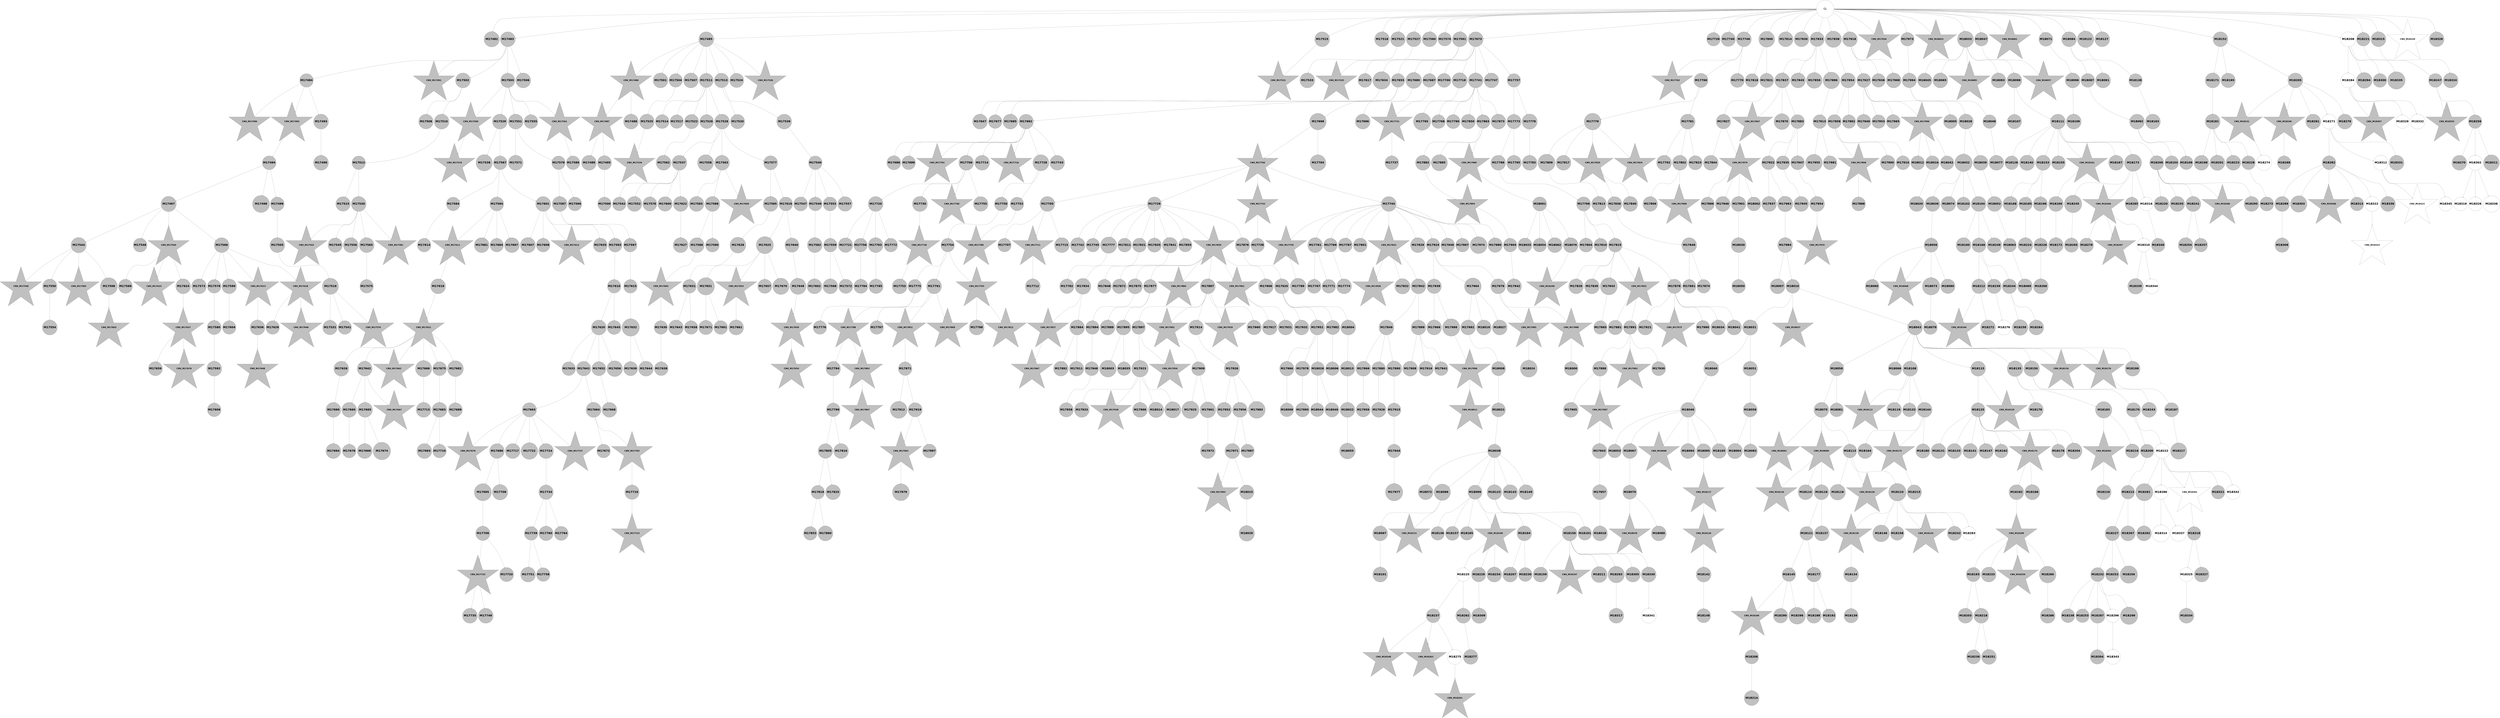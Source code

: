 digraph G { 
17490 -> 17491;
17490 -> 17492;
17490 -> 17494;
17490 -> 17524;
17490 -> 17527;
17490 -> 17530;
17490 -> 17536;
17490 -> 17569;
17490 -> 17583;
17490 -> 17600;
17490 -> 17682;
17490 -> 17735;
17490 -> 17749;
17490 -> 17755;
17490 -> 17809;
17490 -> 17823;
17490 -> 17839;
17490 -> 17842;
17490 -> 17847;
17490 -> 17927;
17490 -> 17943;
17490 -> 17982;
17490 -> 18032;
17490 -> 18042;
17490 -> 18056;
17490 -> 18070;
17490 -> 18080;
17490 -> 18093;
17490 -> 18131;
17490 -> 18136;
17490 -> 18161;
17490 -> 18217;
17490 -> 18230;
17490 -> 18324;
17490 -> 18329;
17490 -> 18337;
17492 -> 17493;
17492 -> 17500;
17492 -> 17511;
17492 -> 17512;
17492 -> 17515;
17493 -> 17499;
17493 -> 17501;
17493 -> 17502;
17494 -> 17495;
17494 -> 17510;
17494 -> 17513;
17494 -> 17516;
17494 -> 17520;
17494 -> 17522;
17494 -> 17533;
17494 -> 17545;
17495 -> 17496;
17495 -> 17497;
17496 -> 17498;
17496 -> 17504;
17501 -> 17503;
17502 -> 17505;
17503 -> 17506;
17503 -> 17507;
17503 -> 17508;
17504 -> 17509;
17506 -> 17553;
17506 -> 17555;
17506 -> 17573;
17506 -> 17575;
17508 -> 17514;
17511 -> 17517;
17511 -> 17519;
17512 -> 17518;
17512 -> 17538;
17512 -> 17560;
17512 -> 17564;
17512 -> 17570;
17513 -> 17534;
17514 -> 17525;
17518 -> 17528;
17519 -> 17521;
17520 -> 17523;
17520 -> 17526;
17520 -> 17531;
17520 -> 17535;
17520 -> 17537;
17521 -> 17532;
17521 -> 17539;
17522 -> 17529;
17522 -> 17548;
17524 -> 17540;
17525 -> 17541;
17525 -> 17550;
17525 -> 17579;
17530 -> 17542;
17531 -> 17571;
17534 -> 17543;
17536 -> 17544;
17537 -> 17546;
17537 -> 17567;
17537 -> 17572;
17537 -> 17586;
17538 -> 17547;
17538 -> 17576;
17539 -> 17552;
17539 -> 17554;
17539 -> 17565;
17539 -> 17574;
17539 -> 17590;
17546 -> 17551;
17546 -> 17561;
17546 -> 17587;
17546 -> 17609;
17546 -> 17631;
17548 -> 17549;
17549 -> 17556;
17549 -> 17558;
17549 -> 17562;
17549 -> 17566;
17553 -> 17557;
17553 -> 17559;
17553 -> 17594;
17553 -> 17607;
17558 -> 17591;
17559 -> 17563;
17560 -> 17580;
17560 -> 17588;
17562 -> 17568;
17568 -> 17577;
17568 -> 17581;
17570 -> 17598;
17572 -> 17592;
17572 -> 17595;
17572 -> 17618;
17573 -> 17578;
17573 -> 17632;
17573 -> 17633;
17574 -> 17584;
17575 -> 17582;
17575 -> 17585;
17575 -> 17608;
17575 -> 17622;
17575 -> 17627;
17576 -> 17593;
17576 -> 17603;
17576 -> 17610;
17585 -> 17589;
17586 -> 17604;
17586 -> 17625;
17588 -> 17596;
17588 -> 17605;
17589 -> 17601;
17591 -> 17611;
17593 -> 17623;
17595 -> 17597;
17595 -> 17599;
17596 -> 17602;
17596 -> 17606;
17597 -> 17614;
17600 -> 17626;
17600 -> 17643;
17600 -> 17664;
17601 -> 17615;
17602 -> 17619;
17603 -> 17620;
17603 -> 17690;
17603 -> 17693;
17603 -> 17706;
17604 -> 17637;
17606 -> 17624;
17607 -> 17612;
17608 -> 17613;
17610 -> 17616;
17610 -> 17617;
17610 -> 17621;
17610 -> 17644;
17614 -> 17639;
17619 -> 17629;
17619 -> 17654;
17620 -> 17628;
17622 -> 17645;
17624 -> 17641;
17625 -> 17634;
17625 -> 17649;
17627 -> 17638;
17627 -> 17655;
17628 -> 17630;
17629 -> 17642;
17629 -> 17650;
17629 -> 17661;
17629 -> 17665;
17630 -> 17635;
17630 -> 17651;
17630 -> 17671;
17630 -> 17675;
17630 -> 17684;
17630 -> 17691;
17631 -> 17636;
17633 -> 17646;
17634 -> 17660;
17634 -> 17662;
17634 -> 17666;
17634 -> 17679;
17635 -> 17699;
17637 -> 17640;
17639 -> 17647;
17640 -> 17652;
17640 -> 17667;
17641 -> 17648;
17641 -> 17653;
17643 -> 17656;
17645 -> 17657;
17646 -> 17668;
17646 -> 17685;
17649 -> 17658;
17650 -> 17672;
17650 -> 17673;
17651 -> 17669;
17651 -> 17674;
17651 -> 17676;
17658 -> 17659;
17659 -> 17663;
17660 -> 17680;
17660 -> 17700;
17661 -> 17677;
17662 -> 17670;
17664 -> 17686;
17664 -> 17694;
17664 -> 17701;
17669 -> 17687;
17672 -> 17688;
17672 -> 17695;
17672 -> 17726;
17672 -> 17731;
17672 -> 17733;
17672 -> 17736;
17673 -> 17681;
17673 -> 17712;
17674 -> 17678;
17674 -> 17683;
17675 -> 17722;
17682 -> 17689;
17682 -> 17696;
17682 -> 17709;
17682 -> 17727;
17682 -> 17750;
17682 -> 17756;
17682 -> 17766;
17684 -> 17692;
17686 -> 17697;
17689 -> 17707;
17691 -> 17698;
17692 -> 17702;
17692 -> 17719;
17695 -> 17704;
17695 -> 17717;
17696 -> 17705;
17699 -> 17703;
17701 -> 17708;
17701 -> 17710;
17701 -> 17715;
17701 -> 17723;
17701 -> 17725;
17701 -> 17737;
17701 -> 17752;
17704 -> 17718;
17707 -> 17711;
17707 -> 17713;
17711 -> 17714;
17711 -> 17738;
17711 -> 17741;
17711 -> 17753;
17712 -> 17728;
17714 -> 17716;
17714 -> 17720;
17714 -> 17724;
17715 -> 17729;
17715 -> 17739;
17715 -> 17757;
17715 -> 17764;
17718 -> 17734;
17718 -> 17742;
17720 -> 17721;
17727 -> 17740;
17728 -> 17732;
17729 -> 17730;
17729 -> 17765;
17729 -> 17772;
17729 -> 17781;
17733 -> 17743;
17734 -> 17744;
17734 -> 17758;
17737 -> 17759;
17737 -> 17761;
17738 -> 17751;
17738 -> 17754;
17738 -> 17786;
17738 -> 17820;
17738 -> 17840;
17738 -> 17844;
17738 -> 17850;
17738 -> 17864;
17738 -> 17868;
17738 -> 17885;
17739 -> 17745;
17740 -> 17746;
17741 -> 17747;
17743 -> 17748;
17743 -> 17769;
17743 -> 17773;
17745 -> 17762;
17748 -> 17760;
17748 -> 17767;
17750 -> 17774;
17750 -> 17777;
17750 -> 17799;
17750 -> 17859;
17750 -> 17872;
17750 -> 17882;
17753 -> 17768;
17753 -> 17770;
17753 -> 17778;
17753 -> 17796;
17753 -> 17810;
17753 -> 17831;
17753 -> 17838;
17753 -> 17933;
17753 -> 17958;
17753 -> 17976;
17753 -> 17983;
17753 -> 17989;
17755 -> 17771;
17755 -> 17775;
17755 -> 17779;
17759 -> 17763;
17761 -> 17789;
17763 -> 17784;
17763 -> 17800;
17763 -> 17802;
17765 -> 17793;
17766 -> 17782;
17766 -> 17787;
17768 -> 17798;
17770 -> 17776;
17770 -> 17780;
17772 -> 17794;
17775 -> 17788;
17775 -> 17790;
17778 -> 17783;
17782 -> 17795;
17782 -> 17804;
17784 -> 17785;
17784 -> 17797;
17786 -> 17791;
17787 -> 17792;
17788 -> 17818;
17788 -> 17826;
17788 -> 17829;
17788 -> 17833;
17790 -> 17801;
17790 -> 17811;
17790 -> 17832;
17795 -> 17805;
17797 -> 17803;
17797 -> 17812;
17800 -> 17806;
17800 -> 17860;
17800 -> 17878;
17802 -> 17807;
17802 -> 17821;
17803 -> 17808;
17805 -> 17813;
17805 -> 17819;
17805 -> 17824;
17808 -> 17814;
17808 -> 17825;
17809 -> 17827;
17809 -> 17830;
17811 -> 17815;
17811 -> 17817;
17812 -> 17816;
17814 -> 17828;
17814 -> 17834;
17818 -> 17822;
17824 -> 17835;
17824 -> 17848;
17824 -> 17852;
17824 -> 17861;
17824 -> 17887;
17828 -> 17862;
17828 -> 17869;
17829 -> 17845;
17829 -> 17849;
17830 -> 17836;
17831 -> 17837;
17831 -> 17841;
17831 -> 17851;
17836 -> 17853;
17836 -> 17888;
17840 -> 17843;
17842 -> 17846;
17842 -> 17854;
17842 -> 17865;
17842 -> 17895;
17843 -> 17866;
17843 -> 17873;
17845 -> 17855;
17846 -> 17856;
17846 -> 17879;
17846 -> 17892;
17847 -> 17863;
17850 -> 17857;
17851 -> 17858;
17851 -> 17908;
17852 -> 17874;
17855 -> 17870;
17855 -> 17883;
17858 -> 17875;
17858 -> 17889;
17858 -> 17899;
17860 -> 17880;
17861 -> 17890;
17861 -> 17900;
17863 -> 17867;
17863 -> 17871;
17866 -> 17876;
17867 -> 17877;
17867 -> 17909;
17867 -> 17919;
17868 -> 17881;
17868 -> 17884;
17868 -> 17886;
17868 -> 17893;
17868 -> 17896;
17868 -> 17910;
17868 -> 17915;
17872 -> 17891;
17872 -> 17894;
17872 -> 17998;
17873 -> 17901;
17873 -> 17920;
17875 -> 17968;
17877 -> 17897;
17880 -> 17921;
17880 -> 17928;
17884 -> 17903;
17885 -> 17929;
17886 -> 17898;
17886 -> 17904;
17887 -> 17930;
17887 -> 17984;
17887 -> 17999;
17887 -> 18043;
17887 -> 18050;
17888 -> 17905;
17888 -> 17955;
17888 -> 18000;
17888 -> 18011;
17889 -> 17937;
17891 -> 17902;
17892 -> 17931;
17892 -> 17944;
17892 -> 17956;
17895 -> 17922;
17896 -> 17906;
17896 -> 17911;
17896 -> 17923;
17896 -> 17938;
17896 -> 17969;
17899 -> 17924;
17900 -> 17907;
17900 -> 17912;
17900 -> 17939;
17902 -> 17913;
17903 -> 17957;
17904 -> 18012;
17904 -> 18044;
17906 -> 17932;
17906 -> 17959;
17907 -> 17914;
17907 -> 17916;
17908 -> 17917;
17908 -> 17925;
17908 -> 17950;
17910 -> 17926;
17910 -> 17940;
17911 -> 17918;
17913 -> 17951;
17916 -> 17952;
17918 -> 17934;
17918 -> 17970;
17922 -> 17964;
17922 -> 17990;
17923 -> 17935;
17924 -> 17953;
17927 -> 17936;
17927 -> 17945;
17927 -> 17977;
17928 -> 17971;
17928 -> 18006;
17929 -> 17941;
17929 -> 17960;
17929 -> 17991;
17929 -> 18013;
17931 -> 17946;
17931 -> 17972;
17932 -> 17942;
17932 -> 17947;
17932 -> 18007;
17932 -> 18023;
17932 -> 18026;
17933 -> 17948;
17933 -> 17973;
17933 -> 17985;
17935 -> 17961;
17935 -> 17965;
17935 -> 17992;
17936 -> 17949;
17936 -> 17962;
17936 -> 17974;
17936 -> 18008;
17936 -> 18014;
17944 -> 17954;
17948 -> 17978;
17948 -> 17995;
17952 -> 17966;
17953 -> 17986;
17956 -> 17963;
17957 -> 17967;
17960 -> 17975;
17960 -> 17987;
17960 -> 18035;
17963 -> 17979;
17965 -> 17980;
17965 -> 17996;
17966 -> 18027;
17970 -> 17981;
17971 -> 17988;
17972 -> 17993;
17973 -> 18001;
17973 -> 18028;
17973 -> 18036;
17975 -> 18018;
17980 -> 18002;
17980 -> 18024;
17982 -> 18003;
17985 -> 17994;
17985 -> 17997;
17987 -> 18004;
17991 -> 18015;
17993 -> 18016;
17993 -> 18019;
17994 -> 18033;
17995 -> 18005;
17997 -> 18009;
17998 -> 18010;
18000 -> 18039;
18001 -> 18017;
18003 -> 18037;
18003 -> 18057;
18005 -> 18020;
18008 -> 18021;
18008 -> 18025;
18008 -> 18051;
18010 -> 18034;
18010 -> 18063;
18010 -> 18071;
18010 -> 18085;
18013 -> 18022;
18017 -> 18030;
18019 -> 18040;
18019 -> 18046;
18019 -> 18052;
18022 -> 18031;
18024 -> 18038;
18025 -> 18029;
18030 -> 18047;
18031 -> 18064;
18035 -> 18053;
18035 -> 18058;
18037 -> 18041;
18037 -> 18048;
18039 -> 18059;
18040 -> 18049;
18040 -> 18060;
18041 -> 18045;
18041 -> 18083;
18041 -> 18111;
18041 -> 18113;
18042 -> 18054;
18042 -> 18074;
18042 -> 18094;
18042 -> 18102;
18042 -> 18107;
18045 -> 18065;
18047 -> 18081;
18047 -> 18095;
18047 -> 18108;
18047 -> 18132;
18047 -> 18152;
18047 -> 18158;
18048 -> 18061;
18049 -> 18055;
18052 -> 18067;
18052 -> 18075;
18052 -> 18117;
18052 -> 18124;
18052 -> 18144;
18052 -> 18159;
18052 -> 18163;
18052 -> 18185;
18052 -> 18208;
18055 -> 18062;
18055 -> 18076;
18055 -> 18097;
18055 -> 18103;
18055 -> 18104;
18055 -> 18114;
18056 -> 18066;
18057 -> 18086;
18060 -> 18068;
18061 -> 18072;
18065 -> 18069;
18065 -> 18077;
18065 -> 18082;
18065 -> 18089;
18067 -> 18084;
18067 -> 18090;
18068 -> 18073;
18068 -> 18091;
18072 -> 18078;
18076 -> 18079;
18079 -> 18087;
18079 -> 18098;
18080 -> 18105;
18082 -> 18088;
18084 -> 18092;
18084 -> 18099;
18084 -> 18122;
18085 -> 18109;
18093 -> 18096;
18093 -> 18100;
18095 -> 18106;
18095 -> 18160;
18096 -> 18101;
18099 -> 18119;
18099 -> 18123;
18099 -> 18125;
18101 -> 18112;
18101 -> 18115;
18104 -> 18126;
18105 -> 18118;
18106 -> 18110;
18107 -> 18116;
18107 -> 18120;
18108 -> 18145;
18108 -> 18166;
18108 -> 18174;
18108 -> 18199;
18108 -> 18203;
18113 -> 18169;
18113 -> 18175;
18113 -> 18258;
18117 -> 18121;
18117 -> 18128;
18117 -> 18141;
18117 -> 18153;
18120 -> 18137;
18120 -> 18149;
18120 -> 18162;
18120 -> 18164;
18120 -> 18170;
18120 -> 18176;
18120 -> 18182;
18120 -> 18218;
18122 -> 18127;
18122 -> 18129;
18122 -> 18133;
18124 -> 18134;
18124 -> 18138;
18125 -> 18130;
18125 -> 18146;
18126 -> 18135;
18130 -> 18154;
18130 -> 18186;
18131 -> 18147;
18132 -> 18165;
18132 -> 18200;
18133 -> 18139;
18133 -> 18155;
18133 -> 18167;
18133 -> 18219;
18133 -> 18251;
18133 -> 18292;
18134 -> 18140;
18134 -> 18142;
18134 -> 18150;
18134 -> 18156;
18134 -> 18171;
18134 -> 18183;
18134 -> 18187;
18134 -> 18213;
18135 -> 18151;
18139 -> 18143;
18143 -> 18148;
18144 -> 18188;
18144 -> 18192;
18147 -> 18172;
18151 -> 18157;
18153 -> 18173;
18153 -> 18184;
18153 -> 18189;
18154 -> 18193;
18154 -> 18299;
18154 -> 18307;
18159 -> 18179;
18159 -> 18252;
18161 -> 18180;
18161 -> 18204;
18161 -> 18214;
18162 -> 18177;
18162 -> 18194;
18162 -> 18205;
18165 -> 18168;
18165 -> 18206;
18165 -> 18220;
18165 -> 18302;
18165 -> 18314;
18165 -> 18339;
18170 -> 18178;
18175 -> 18221;
18175 -> 18248;
18175 -> 18253;
18178 -> 18181;
18179 -> 18209;
18179 -> 18231;
18180 -> 18190;
18182 -> 18254;
18182 -> 18275;
18182 -> 18294;
18182 -> 18325;
18183 -> 18191;
18183 -> 18195;
18184 -> 18224;
18185 -> 18196;
18186 -> 18197;
18186 -> 18201;
18190 -> 18207;
18190 -> 18210;
18190 -> 18232;
18190 -> 18237;
18191 -> 18198;
18192 -> 18211;
18192 -> 18225;
18193 -> 18215;
18194 -> 18233;
18196 -> 18226;
18198 -> 18202;
18198 -> 18242;
18198 -> 18259;
18198 -> 18269;
18199 -> 18234;
18199 -> 18238;
18199 -> 18243;
18202 -> 18212;
18202 -> 18227;
18203 -> 18216;
18203 -> 18239;
18205 -> 18235;
18209 -> 18222;
18211 -> 18228;
18214 -> 18240;
18214 -> 18249;
18214 -> 18270;
18214 -> 18280;
18214 -> 18288;
18215 -> 18223;
18217 -> 18293;
18217 -> 18303;
18217 -> 18309;
18217 -> 18344;
18218 -> 18229;
18218 -> 18244;
18218 -> 18250;
18218 -> 18289;
18218 -> 18304;
18221 -> 18255;
18221 -> 18281;
18222 -> 18236;
18222 -> 18276;
18227 -> 18245;
18227 -> 18260;
18230 -> 18256;
18231 -> 18290;
18231 -> 18295;
18231 -> 18310;
18231 -> 18330;
18231 -> 18351;
18234 -> 18246;
18234 -> 18271;
18235 -> 18277;
18236 -> 18241;
18236 -> 18261;
18236 -> 18265;
18237 -> 18282;
18238 -> 18318;
18240 -> 18283;
18241 -> 18247;
18241 -> 18262;
18241 -> 18296;
18241 -> 18305;
18241 -> 18308;
18246 -> 18257;
18246 -> 18272;
18246 -> 18284;
18248 -> 18285;
18249 -> 18278;
18250 -> 18263;
18250 -> 18266;
18253 -> 18267;
18253 -> 18273;
18254 -> 18274;
18256 -> 18264;
18256 -> 18268;
18268 -> 18279;
18268 -> 18311;
18268 -> 18320;
18269 -> 18297;
18271 -> 18286;
18275 -> 18287;
18275 -> 18306;
18275 -> 18319;
18280 -> 18291;
18280 -> 18321;
18280 -> 18340;
18284 -> 18300;
18290 -> 18301;
18291 -> 18298;
18291 -> 18312;
18291 -> 18315;
18291 -> 18322;
18291 -> 18331;
18291 -> 18345;
18293 -> 18316;
18293 -> 18338;
18293 -> 18341;
18295 -> 18323;
18295 -> 18346;
18296 -> 18313;
18298 -> 18317;
18302 -> 18326;
18305 -> 18352;
18310 -> 18327;
18311 -> 18328;
18311 -> 18335;
18311 -> 18347;
18319 -> 18348;
18319 -> 18353;
18321 -> 18332;
18321 -> 18354;
18324 -> 18333;
18325 -> 18349;
18327 -> 18334;
18327 -> 18336;
18331 -> 18342;
18334 -> 18343;
18339 -> 18350;
17490 [label="GL" fontname="arial-bold" fontsize=56 width=5 height=5];
17491 [shape=circle style=filled fillcolor=grey fontname="helvetica-bold" fontsize=56 label="M17482" width=4.36 height=2 ];
17492 [shape=circle style=filled fillcolor=grey fontname="helvetica-bold" fontsize=56 label="M17483" width=1.99 height=2 ];
17493 [shape=circle style=filled fillcolor=grey fontname="helvetica-bold" fontsize=56 label="M17484" width=3.59 height=2 ];
17494 [shape=circle style=filled fillcolor=grey fontname="helvetica-bold" fontsize=56 label="M17485" width=0.19 height=2 ];
17495 [shape=star style=filled fillcolor=grey fontname="helvetica-bold" fontsize=42 label="CNV_M17486"];
17496 [shape=star style=filled fillcolor=grey fontname="helvetica-bold" fontsize=42 label="CNV_M17487"];
17497 [shape=circle style=filled fillcolor=grey fontname="helvetica-bold" fontsize=56 label="M17488" width=0.1 height=2 ];
17498 [shape=circle style=filled fillcolor=grey fontname="helvetica-bold" fontsize=56 label="M17489" width=1.56 height=2 ];
17499 [shape=star style=filled fillcolor=grey fontname="helvetica-bold" fontsize=42 label="CNV_M17490"];
17500 [shape=star style=filled fillcolor=grey fontname="helvetica-bold" fontsize=42 label="CNV_M17491"];
17501 [shape=star style=filled fillcolor=grey fontname="helvetica-bold" fontsize=42 label="CNV_M17492"];
17502 [shape=circle style=filled fillcolor=grey fontname="helvetica-bold" fontsize=56 label="M17493" width=1.56 height=2 ];
17503 [shape=circle style=filled fillcolor=grey fontname="helvetica-bold" fontsize=56 label="M17494" width=2.85 height=2 ];
17504 [shape=circle style=filled fillcolor=grey fontname="helvetica-bold" fontsize=56 label="M17495" width=2.51 height=2 ];
17505 [shape=circle style=filled fillcolor=grey fontname="helvetica-bold" fontsize=56 label="M17496" width=1.02 height=2 ];
17506 [shape=circle style=filled fillcolor=grey fontname="helvetica-bold" fontsize=56 label="M17497" width=4.35 height=2 ];
17507 [shape=circle style=filled fillcolor=grey fontname="helvetica-bold" fontsize=56 label="M17498" width=4.85 height=2 ];
17508 [shape=circle style=filled fillcolor=grey fontname="helvetica-bold" fontsize=56 label="M17499" width=3.1 height=2 ];
17509 [shape=circle style=filled fillcolor=grey fontname="helvetica-bold" fontsize=56 label="M17500" width=3.5 height=2 ];
17510 [shape=circle style=filled fillcolor=grey fontname="helvetica-bold" fontsize=56 label="M17501" width=1.04 height=2 ];
17511 [shape=circle style=filled fillcolor=grey fontname="helvetica-bold" fontsize=56 label="M17502" width=1.92 height=2 ];
17512 [shape=circle style=filled fillcolor=grey fontname="helvetica-bold" fontsize=56 label="M17503" width=4.07 height=2 ];
17513 [shape=circle style=filled fillcolor=grey fontname="helvetica-bold" fontsize=56 label="M17504" width=3.53 height=2 ];
17514 [shape=circle style=filled fillcolor=grey fontname="helvetica-bold" fontsize=56 label="M17505" width=1.77 height=2 ];
17515 [shape=circle style=filled fillcolor=grey fontname="helvetica-bold" fontsize=56 label="M17506" width=1.43 height=2 ];
17516 [shape=circle style=filled fillcolor=grey fontname="helvetica-bold" fontsize=56 label="M17507" width=1.25 height=2 ];
17517 [shape=circle style=filled fillcolor=grey fontname="helvetica-bold" fontsize=56 label="M17508" width=2.18 height=2 ];
17518 [shape=star style=filled fillcolor=grey fontname="helvetica-bold" fontsize=42 label="CNV_M17509"];
17519 [shape=circle style=filled fillcolor=grey fontname="helvetica-bold" fontsize=56 label="M17510" width=0.63 height=2 ];
17520 [shape=circle style=filled fillcolor=grey fontname="helvetica-bold" fontsize=56 label="M17511" width=4.02 height=2 ];
17521 [shape=circle style=filled fillcolor=grey fontname="helvetica-bold" fontsize=56 label="M17512" width=3.4 height=2 ];
17522 [shape=circle style=filled fillcolor=grey fontname="helvetica-bold" fontsize=56 label="M17513" width=4.11 height=2 ];
17523 [shape=circle style=filled fillcolor=grey fontname="helvetica-bold" fontsize=56 label="M17514" width=2.89 height=2 ];
17524 [shape=circle style=filled fillcolor=grey fontname="helvetica-bold" fontsize=56 label="M17515" width=0.17 height=2 ];
17525 [shape=circle style=filled fillcolor=grey fontname="helvetica-bold" fontsize=56 label="M17516" width=4.59 height=2 ];
17526 [shape=circle style=filled fillcolor=grey fontname="helvetica-bold" fontsize=56 label="M17517" width=3.76 height=2 ];
17527 [shape=circle style=filled fillcolor=grey fontname="helvetica-bold" fontsize=56 label="M17518" width=0.27 height=2 ];
17528 [shape=star style=filled fillcolor=grey fontname="helvetica-bold" fontsize=42 label="CNV_M17519"];
17529 [shape=circle style=filled fillcolor=grey fontname="helvetica-bold" fontsize=56 label="M17520" width=2.33 height=2 ];
17530 [shape=circle style=filled fillcolor=grey fontname="helvetica-bold" fontsize=56 label="M17521" width=0.63 height=2 ];
17531 [shape=circle style=filled fillcolor=grey fontname="helvetica-bold" fontsize=56 label="M17522" width=2.34 height=2 ];
17532 [shape=circle style=filled fillcolor=grey fontname="helvetica-bold" fontsize=56 label="M17523" width=2.2 height=2 ];
17533 [shape=circle style=filled fillcolor=grey fontname="helvetica-bold" fontsize=56 label="M17524" width=2.49 height=2 ];
17534 [shape=circle style=filled fillcolor=grey fontname="helvetica-bold" fontsize=56 label="M17525" width=1.1 height=2 ];
17535 [shape=circle style=filled fillcolor=grey fontname="helvetica-bold" fontsize=56 label="M17526" width=2.71 height=2 ];
17536 [shape=circle style=filled fillcolor=grey fontname="helvetica-bold" fontsize=56 label="M17527" width=1.07 height=2 ];
17537 [shape=circle style=filled fillcolor=grey fontname="helvetica-bold" fontsize=56 label="M17528" width=0.96 height=2 ];
17538 [shape=circle style=filled fillcolor=grey fontname="helvetica-bold" fontsize=56 label="M17529" width=0.18 height=2 ];
17539 [shape=circle style=filled fillcolor=grey fontname="helvetica-bold" fontsize=56 label="M17530" width=1.44 height=2 ];
17540 [shape=star style=filled fillcolor=grey fontname="helvetica-bold" fontsize=42 label="CNV_M17531"];
17541 [shape=circle style=filled fillcolor=grey fontname="helvetica-bold" fontsize=56 label="M17532" width=2.23 height=2 ];
17542 [shape=circle style=filled fillcolor=grey fontname="helvetica-bold" fontsize=56 label="M17533" width=0.97 height=2 ];
17543 [shape=star style=filled fillcolor=grey fontname="helvetica-bold" fontsize=42 label="CNV_M17534"];
17544 [shape=star style=filled fillcolor=grey fontname="helvetica-bold" fontsize=42 label="CNV_M17535"];
17545 [shape=star style=filled fillcolor=grey fontname="helvetica-bold" fontsize=42 label="CNV_M17536"];
17546 [shape=circle style=filled fillcolor=grey fontname="helvetica-bold" fontsize=56 label="M17537" width=0.83 height=2 ];
17547 [shape=circle style=filled fillcolor=grey fontname="helvetica-bold" fontsize=56 label="M17538" width=4.65 height=2 ];
17548 [shape=circle style=filled fillcolor=grey fontname="helvetica-bold" fontsize=56 label="M17539" width=0.53 height=2 ];
17549 [shape=circle style=filled fillcolor=grey fontname="helvetica-bold" fontsize=56 label="M17540" width=3.34 height=2 ];
17550 [shape=circle style=filled fillcolor=grey fontname="helvetica-bold" fontsize=56 label="M17541" width=3.86 height=2 ];
17551 [shape=circle style=filled fillcolor=grey fontname="helvetica-bold" fontsize=56 label="M17542" width=3.35 height=2 ];
17552 [shape=star style=filled fillcolor=grey fontname="helvetica-bold" fontsize=42 label="CNV_M17543"];
17553 [shape=circle style=filled fillcolor=grey fontname="helvetica-bold" fontsize=56 label="M17544" width=4.36 height=2 ];
17554 [shape=circle style=filled fillcolor=grey fontname="helvetica-bold" fontsize=56 label="M17545" width=2.33 height=2 ];
17555 [shape=circle style=filled fillcolor=grey fontname="helvetica-bold" fontsize=56 label="M17546" width=2.96 height=2 ];
17556 [shape=circle style=filled fillcolor=grey fontname="helvetica-bold" fontsize=56 label="M17547" width=2.69 height=2 ];
17557 [shape=star style=filled fillcolor=grey fontname="helvetica-bold" fontsize=42 label="CNV_M17548"];
17558 [shape=circle style=filled fillcolor=grey fontname="helvetica-bold" fontsize=56 label="M17549" width=3.23 height=2 ];
17559 [shape=circle style=filled fillcolor=grey fontname="helvetica-bold" fontsize=56 label="M17550" width=4.11 height=2 ];
17560 [shape=circle style=filled fillcolor=grey fontname="helvetica-bold" fontsize=56 label="M17551" width=0.77 height=2 ];
17561 [shape=circle style=filled fillcolor=grey fontname="helvetica-bold" fontsize=56 label="M17552" width=0.39 height=2 ];
17562 [shape=circle style=filled fillcolor=grey fontname="helvetica-bold" fontsize=56 label="M17553" width=3.93 height=2 ];
17563 [shape=circle style=filled fillcolor=grey fontname="helvetica-bold" fontsize=56 label="M17554" width=0.12 height=2 ];
17564 [shape=circle style=filled fillcolor=grey fontname="helvetica-bold" fontsize=56 label="M17555" width=2.87 height=2 ];
17565 [shape=circle style=filled fillcolor=grey fontname="helvetica-bold" fontsize=56 label="M17556" width=0.76 height=2 ];
17566 [shape=circle style=filled fillcolor=grey fontname="helvetica-bold" fontsize=56 label="M17557" width=2.17 height=2 ];
17567 [shape=circle style=filled fillcolor=grey fontname="helvetica-bold" fontsize=56 label="M17558" width=4.59 height=2 ];
17568 [shape=circle style=filled fillcolor=grey fontname="helvetica-bold" fontsize=56 label="M17559" width=3.64 height=2 ];
17569 [shape=circle style=filled fillcolor=grey fontname="helvetica-bold" fontsize=56 label="M17560" width=1.98 height=2 ];
17570 [shape=star style=filled fillcolor=grey fontname="helvetica-bold" fontsize=42 label="CNV_M17561"];
17571 [shape=circle style=filled fillcolor=grey fontname="helvetica-bold" fontsize=56 label="M17562" width=0.41 height=2 ];
17572 [shape=circle style=filled fillcolor=grey fontname="helvetica-bold" fontsize=56 label="M17563" width=0.15 height=2 ];
17573 [shape=star style=filled fillcolor=grey fontname="helvetica-bold" fontsize=42 label="CNV_M17564"];
17574 [shape=circle style=filled fillcolor=grey fontname="helvetica-bold" fontsize=56 label="M17565" width=1.4 height=2 ];
17575 [shape=circle style=filled fillcolor=grey fontname="helvetica-bold" fontsize=56 label="M17566" width=1.03 height=2 ];
17576 [shape=circle style=filled fillcolor=grey fontname="helvetica-bold" fontsize=56 label="M17567" width=3.19 height=2 ];
17577 [shape=circle style=filled fillcolor=grey fontname="helvetica-bold" fontsize=56 label="M17568" width=1.75 height=2 ];
17578 [shape=circle style=filled fillcolor=grey fontname="helvetica-bold" fontsize=56 label="M17569" width=2.56 height=2 ];
17579 [shape=star style=filled fillcolor=grey fontname="helvetica-bold" fontsize=42 label="CNV_M17570"];
17580 [shape=circle style=filled fillcolor=grey fontname="helvetica-bold" fontsize=56 label="M17571" width=0.56 height=2 ];
17581 [shape=circle style=filled fillcolor=grey fontname="helvetica-bold" fontsize=56 label="M17572" width=2.49 height=2 ];
17582 [shape=circle style=filled fillcolor=grey fontname="helvetica-bold" fontsize=56 label="M17573" width=0.11 height=2 ];
17583 [shape=circle style=filled fillcolor=grey fontname="helvetica-bold" fontsize=56 label="M17574" width=3.68 height=2 ];
17584 [shape=circle style=filled fillcolor=grey fontname="helvetica-bold" fontsize=56 label="M17575" width=3.56 height=2 ];
17585 [shape=circle style=filled fillcolor=grey fontname="helvetica-bold" fontsize=56 label="M17576" width=3.44 height=2 ];
17586 [shape=circle style=filled fillcolor=grey fontname="helvetica-bold" fontsize=56 label="M17577" width=2.6 height=2 ];
17587 [shape=circle style=filled fillcolor=grey fontname="helvetica-bold" fontsize=56 label="M17578" width=2.54 height=2 ];
17588 [shape=circle style=filled fillcolor=grey fontname="helvetica-bold" fontsize=56 label="M17579" width=3.4 height=2 ];
17589 [shape=circle style=filled fillcolor=grey fontname="helvetica-bold" fontsize=56 label="M17580" width=2.53 height=2 ];
17590 [shape=star style=filled fillcolor=grey fontname="helvetica-bold" fontsize=42 label="CNV_M17581"];
17591 [shape=circle style=filled fillcolor=grey fontname="helvetica-bold" fontsize=56 label="M17582" width=1.54 height=2 ];
17592 [shape=circle style=filled fillcolor=grey fontname="helvetica-bold" fontsize=56 label="M17583" width=0.33 height=2 ];
17593 [shape=circle style=filled fillcolor=grey fontname="helvetica-bold" fontsize=56 label="M17584" width=3.5 height=2 ];
17594 [shape=star style=filled fillcolor=grey fontname="helvetica-bold" fontsize=42 label="CNV_M17585"];
17595 [shape=circle style=filled fillcolor=grey fontname="helvetica-bold" fontsize=56 label="M17586" width=0.07 height=2 ];
17596 [shape=circle style=filled fillcolor=grey fontname="helvetica-bold" fontsize=56 label="M17587" width=1.97 height=2 ];
17597 [shape=circle style=filled fillcolor=grey fontname="helvetica-bold" fontsize=56 label="M17588" width=0.21 height=2 ];
17598 [shape=circle style=filled fillcolor=grey fontname="helvetica-bold" fontsize=56 label="M17589" width=3.38 height=2 ];
17599 [shape=circle style=filled fillcolor=grey fontname="helvetica-bold" fontsize=56 label="M17590" width=3.03 height=2 ];
17600 [shape=circle style=filled fillcolor=grey fontname="helvetica-bold" fontsize=56 label="M17591" width=1.37 height=2 ];
17601 [shape=circle style=filled fillcolor=grey fontname="helvetica-bold" fontsize=56 label="M17592" width=0.46 height=2 ];
17602 [shape=circle style=filled fillcolor=grey fontname="helvetica-bold" fontsize=56 label="M17593" width=2.98 height=2 ];
17603 [shape=circle style=filled fillcolor=grey fontname="helvetica-bold" fontsize=56 label="M17594" width=2.83 height=2 ];
17604 [shape=circle style=filled fillcolor=grey fontname="helvetica-bold" fontsize=56 label="M17595" width=1.19 height=2 ];
17605 [shape=circle style=filled fillcolor=grey fontname="helvetica-bold" fontsize=56 label="M17596" width=3.1 height=2 ];
17606 [shape=circle style=filled fillcolor=grey fontname="helvetica-bold" fontsize=56 label="M17597" width=3.68 height=2 ];
17607 [shape=circle style=filled fillcolor=grey fontname="helvetica-bold" fontsize=56 label="M17598" width=4.88 height=2 ];
17608 [shape=circle style=filled fillcolor=grey fontname="helvetica-bold" fontsize=56 label="M17599" width=4.16 height=2 ];
17609 [shape=circle style=filled fillcolor=grey fontname="helvetica-bold" fontsize=56 label="M17600" width=2.22 height=2 ];
17610 [shape=circle style=filled fillcolor=grey fontname="helvetica-bold" fontsize=56 label="M17601" width=1.08 height=2 ];
17611 [shape=circle style=filled fillcolor=grey fontname="helvetica-bold" fontsize=56 label="M17602" width=1.54 height=2 ];
17612 [shape=star style=filled fillcolor=grey fontname="helvetica-bold" fontsize=42 label="CNV_M17603"];
17613 [shape=circle style=filled fillcolor=grey fontname="helvetica-bold" fontsize=56 label="M17604" width=3.72 height=2 ];
17614 [shape=star style=filled fillcolor=grey fontname="helvetica-bold" fontsize=42 label="CNV_M17605"];
17615 [shape=circle style=filled fillcolor=grey fontname="helvetica-bold" fontsize=56 label="M17606" width=3.25 height=2 ];
17616 [shape=circle style=filled fillcolor=grey fontname="helvetica-bold" fontsize=56 label="M17607" width=4.32 height=2 ];
17617 [shape=circle style=filled fillcolor=grey fontname="helvetica-bold" fontsize=56 label="M17608" width=3.3 height=2 ];
17618 [shape=star style=filled fillcolor=grey fontname="helvetica-bold" fontsize=42 label="CNV_M17609"];
17619 [shape=circle style=filled fillcolor=grey fontname="helvetica-bold" fontsize=56 label="M17610" width=3.82 height=2 ];
17620 [shape=star style=filled fillcolor=grey fontname="helvetica-bold" fontsize=42 label="CNV_M17611"];
17621 [shape=star style=filled fillcolor=grey fontname="helvetica-bold" fontsize=42 label="CNV_M17612"];
17622 [shape=star style=filled fillcolor=grey fontname="helvetica-bold" fontsize=42 label="CNV_M17613"];
17623 [shape=circle style=filled fillcolor=grey fontname="helvetica-bold" fontsize=56 label="M17614" width=3.44 height=2 ];
17624 [shape=circle style=filled fillcolor=grey fontname="helvetica-bold" fontsize=56 label="M17615" width=3.52 height=2 ];
17625 [shape=circle style=filled fillcolor=grey fontname="helvetica-bold" fontsize=56 label="M17616" width=3 height=2 ];
17626 [shape=circle style=filled fillcolor=grey fontname="helvetica-bold" fontsize=56 label="M17617" width=2.85 height=2 ];
17627 [shape=star style=filled fillcolor=grey fontname="helvetica-bold" fontsize=42 label="CNV_M17618"];
17628 [shape=circle style=filled fillcolor=grey fontname="helvetica-bold" fontsize=56 label="M17619" width=0.58 height=2 ];
17629 [shape=circle style=filled fillcolor=grey fontname="helvetica-bold" fontsize=56 label="M17620" width=1.99 height=2 ];
17630 [shape=star style=filled fillcolor=grey fontname="helvetica-bold" fontsize=42 label="CNV_M17621"];
17631 [shape=circle style=filled fillcolor=grey fontname="helvetica-bold" fontsize=56 label="M17622" width=1.11 height=2 ];
17632 [shape=star style=filled fillcolor=grey fontname="helvetica-bold" fontsize=42 label="CNV_M17623"];
17633 [shape=circle style=filled fillcolor=grey fontname="helvetica-bold" fontsize=56 label="M17624" width=0.33 height=2 ];
17634 [shape=circle style=filled fillcolor=grey fontname="helvetica-bold" fontsize=56 label="M17625" width=4.88 height=2 ];
17635 [shape=circle style=filled fillcolor=grey fontname="helvetica-bold" fontsize=56 label="M17626" width=0.1 height=2 ];
17636 [shape=circle style=filled fillcolor=grey fontname="helvetica-bold" fontsize=56 label="M17627" width=0.15 height=2 ];
17637 [shape=circle style=filled fillcolor=grey fontname="helvetica-bold" fontsize=56 label="M17628" width=4.52 height=2 ];
17638 [shape=circle style=filled fillcolor=grey fontname="helvetica-bold" fontsize=56 label="M17629" width=3.53 height=2 ];
17639 [shape=circle style=filled fillcolor=grey fontname="helvetica-bold" fontsize=56 label="M17630" width=3.74 height=2 ];
17640 [shape=circle style=filled fillcolor=grey fontname="helvetica-bold" fontsize=56 label="M17631" width=3.33 height=2 ];
17641 [shape=circle style=filled fillcolor=grey fontname="helvetica-bold" fontsize=56 label="M17632" width=4.94 height=2 ];
17642 [shape=circle style=filled fillcolor=grey fontname="helvetica-bold" fontsize=56 label="M17633" width=3.25 height=2 ];
17643 [shape=circle style=filled fillcolor=grey fontname="helvetica-bold" fontsize=56 label="M17634" width=4.99 height=2 ];
17644 [shape=circle style=filled fillcolor=grey fontname="helvetica-bold" fontsize=56 label="M17635" width=2.65 height=2 ];
17645 [shape=circle style=filled fillcolor=grey fontname="helvetica-bold" fontsize=56 label="M17636" width=1.58 height=2 ];
17646 [shape=star style=filled fillcolor=grey fontname="helvetica-bold" fontsize=42 label="CNV_M17637"];
17647 [shape=circle style=filled fillcolor=grey fontname="helvetica-bold" fontsize=56 label="M17638" width=3.01 height=2 ];
17648 [shape=circle style=filled fillcolor=grey fontname="helvetica-bold" fontsize=56 label="M17639" width=2.53 height=2 ];
17649 [shape=circle style=filled fillcolor=grey fontname="helvetica-bold" fontsize=56 label="M17640" width=2.45 height=2 ];
17650 [shape=circle style=filled fillcolor=grey fontname="helvetica-bold" fontsize=56 label="M17641" width=2.23 height=2 ];
17651 [shape=circle style=filled fillcolor=grey fontname="helvetica-bold" fontsize=56 label="M17642" width=0.87 height=2 ];
17652 [shape=circle style=filled fillcolor=grey fontname="helvetica-bold" fontsize=56 label="M17643" width=1.64 height=2 ];
17653 [shape=circle style=filled fillcolor=grey fontname="helvetica-bold" fontsize=56 label="M17644" width=1.77 height=2 ];
17654 [shape=circle style=filled fillcolor=grey fontname="helvetica-bold" fontsize=56 label="M17645" width=2.83 height=2 ];
17655 [shape=star style=filled fillcolor=grey fontname="helvetica-bold" fontsize=42 label="CNV_M17646"];
17656 [shape=circle style=filled fillcolor=grey fontname="helvetica-bold" fontsize=56 label="M17647" width=0.23 height=2 ];
17657 [shape=star style=filled fillcolor=grey fontname="helvetica-bold" fontsize=42 label="CNV_M17648"];
17658 [shape=circle style=filled fillcolor=grey fontname="helvetica-bold" fontsize=56 label="M17649" width=4.58 height=2 ];
17659 [shape=star style=filled fillcolor=grey fontname="helvetica-bold" fontsize=42 label="CNV_M17650"];
17660 [shape=circle style=filled fillcolor=grey fontname="helvetica-bold" fontsize=56 label="M17651" width=4.93 height=2 ];
17661 [shape=circle style=filled fillcolor=grey fontname="helvetica-bold" fontsize=56 label="M17652" width=2.51 height=2 ];
17662 [shape=star style=filled fillcolor=grey fontname="helvetica-bold" fontsize=42 label="CNV_M17653"];
17663 [shape=star style=filled fillcolor=grey fontname="helvetica-bold" fontsize=42 label="CNV_M17654"];
17664 [shape=circle style=filled fillcolor=grey fontname="helvetica-bold" fontsize=56 label="M17655" width=3.59 height=2 ];
17665 [shape=circle style=filled fillcolor=grey fontname="helvetica-bold" fontsize=56 label="M17656" width=4.47 height=2 ];
17666 [shape=circle style=filled fillcolor=grey fontname="helvetica-bold" fontsize=56 label="M17657" width=2.56 height=2 ];
17667 [shape=circle style=filled fillcolor=grey fontname="helvetica-bold" fontsize=56 label="M17658" width=3.65 height=2 ];
17668 [shape=circle style=filled fillcolor=grey fontname="helvetica-bold" fontsize=56 label="M17659" width=4.02 height=2 ];
17669 [shape=circle style=filled fillcolor=grey fontname="helvetica-bold" fontsize=56 label="M17660" width=0.53 height=2 ];
17670 [shape=circle style=filled fillcolor=grey fontname="helvetica-bold" fontsize=56 label="M17661" width=0.41 height=2 ];
17671 [shape=star style=filled fillcolor=grey fontname="helvetica-bold" fontsize=42 label="CNV_M17662"];
17672 [shape=circle style=filled fillcolor=grey fontname="helvetica-bold" fontsize=56 label="M17663" width=4.06 height=2 ];
17673 [shape=circle style=filled fillcolor=grey fontname="helvetica-bold" fontsize=56 label="M17664" width=4.28 height=2 ];
17674 [shape=circle style=filled fillcolor=grey fontname="helvetica-bold" fontsize=56 label="M17665" width=1.41 height=2 ];
17675 [shape=circle style=filled fillcolor=grey fontname="helvetica-bold" fontsize=56 label="M17666" width=4.62 height=2 ];
17676 [shape=star style=filled fillcolor=grey fontname="helvetica-bold" fontsize=42 label="CNV_M17667"];
17677 [shape=circle style=filled fillcolor=grey fontname="helvetica-bold" fontsize=56 label="M17668" width=2.05 height=2 ];
17678 [shape=circle style=filled fillcolor=grey fontname="helvetica-bold" fontsize=56 label="M17669" width=1.9 height=2 ];
17679 [shape=circle style=filled fillcolor=grey fontname="helvetica-bold" fontsize=56 label="M17670" width=4.64 height=2 ];
17680 [shape=circle style=filled fillcolor=grey fontname="helvetica-bold" fontsize=56 label="M17671" width=2.4 height=2 ];
17681 [shape=circle style=filled fillcolor=grey fontname="helvetica-bold" fontsize=56 label="M17672" width=3.47 height=2 ];
17682 [shape=circle style=filled fillcolor=grey fontname="helvetica-bold" fontsize=56 label="M17673" width=0.86 height=2 ];
17683 [shape=circle style=filled fillcolor=grey fontname="helvetica-bold" fontsize=56 label="M17674" width=4.97 height=2 ];
17684 [shape=circle style=filled fillcolor=grey fontname="helvetica-bold" fontsize=56 label="M17675" width=2.84 height=2 ];
17685 [shape=star style=filled fillcolor=grey fontname="helvetica-bold" fontsize=42 label="CNV_M17676"];
17686 [shape=circle style=filled fillcolor=grey fontname="helvetica-bold" fontsize=56 label="M17677" width=3.41 height=2 ];
17687 [shape=circle style=filled fillcolor=grey fontname="helvetica-bold" fontsize=56 label="M17678" width=3.35 height=2 ];
17688 [shape=star style=filled fillcolor=grey fontname="helvetica-bold" fontsize=42 label="CNV_M17679"];
17689 [shape=circle style=filled fillcolor=grey fontname="helvetica-bold" fontsize=56 label="M17680" width=4.53 height=2 ];
17690 [shape=circle style=filled fillcolor=grey fontname="helvetica-bold" fontsize=56 label="M17681" width=1.36 height=2 ];
17691 [shape=circle style=filled fillcolor=grey fontname="helvetica-bold" fontsize=56 label="M17682" width=4.53 height=2 ];
17692 [shape=circle style=filled fillcolor=grey fontname="helvetica-bold" fontsize=56 label="M17683" width=0.66 height=2 ];
17693 [shape=circle style=filled fillcolor=grey fontname="helvetica-bold" fontsize=56 label="M17684" width=3.61 height=2 ];
17694 [shape=circle style=filled fillcolor=grey fontname="helvetica-bold" fontsize=56 label="M17685" width=0.19 height=2 ];
17695 [shape=circle style=filled fillcolor=grey fontname="helvetica-bold" fontsize=56 label="M17686" width=2.1 height=2 ];
17696 [shape=circle style=filled fillcolor=grey fontname="helvetica-bold" fontsize=56 label="M17687" width=3.33 height=2 ];
17697 [shape=circle style=filled fillcolor=grey fontname="helvetica-bold" fontsize=56 label="M17688" width=2.64 height=2 ];
17698 [shape=circle style=filled fillcolor=grey fontname="helvetica-bold" fontsize=56 label="M17689" width=4 height=2 ];
17699 [shape=circle style=filled fillcolor=grey fontname="helvetica-bold" fontsize=56 label="M17690" width=1.8 height=2 ];
17700 [shape=circle style=filled fillcolor=grey fontname="helvetica-bold" fontsize=56 label="M17691" width=3.22 height=2 ];
17701 [shape=circle style=filled fillcolor=grey fontname="helvetica-bold" fontsize=56 label="M17692" width=4.16 height=2 ];
17702 [shape=circle style=filled fillcolor=grey fontname="helvetica-bold" fontsize=56 label="M17693" width=0.55 height=2 ];
17703 [shape=circle style=filled fillcolor=grey fontname="helvetica-bold" fontsize=56 label="M17694" width=0.3 height=2 ];
17704 [shape=circle style=filled fillcolor=grey fontname="helvetica-bold" fontsize=56 label="M17695" width=4.88 height=2 ];
17705 [shape=circle style=filled fillcolor=grey fontname="helvetica-bold" fontsize=56 label="M17696" width=1.5 height=2 ];
17706 [shape=circle style=filled fillcolor=grey fontname="helvetica-bold" fontsize=56 label="M17697" width=0.63 height=2 ];
17707 [shape=circle style=filled fillcolor=grey fontname="helvetica-bold" fontsize=56 label="M17698" width=4.72 height=2 ];
17708 [shape=circle style=filled fillcolor=grey fontname="helvetica-bold" fontsize=56 label="M17699" width=3.12 height=2 ];
17709 [shape=circle style=filled fillcolor=grey fontname="helvetica-bold" fontsize=56 label="M17700" width=2.77 height=2 ];
17710 [shape=star style=filled fillcolor=grey fontname="helvetica-bold" fontsize=42 label="CNV_M17701"];
17711 [shape=star style=filled fillcolor=grey fontname="helvetica-bold" fontsize=42 label="CNV_M17702"];
17712 [shape=star style=filled fillcolor=grey fontname="helvetica-bold" fontsize=42 label="CNV_M17703"];
17713 [shape=circle style=filled fillcolor=grey fontname="helvetica-bold" fontsize=56 label="M17704" width=4.53 height=2 ];
17714 [shape=circle style=filled fillcolor=grey fontname="helvetica-bold" fontsize=56 label="M17705" width=1.11 height=2 ];
17715 [shape=circle style=filled fillcolor=grey fontname="helvetica-bold" fontsize=56 label="M17706" width=0.92 height=2 ];
17716 [shape=circle style=filled fillcolor=grey fontname="helvetica-bold" fontsize=56 label="M17707" width=3.78 height=2 ];
17717 [shape=circle style=filled fillcolor=grey fontname="helvetica-bold" fontsize=56 label="M17708" width=4.4 height=2 ];
17718 [shape=circle style=filled fillcolor=grey fontname="helvetica-bold" fontsize=56 label="M17709" width=2.32 height=2 ];
17719 [shape=circle style=filled fillcolor=grey fontname="helvetica-bold" fontsize=56 label="M17710" width=3.33 height=2 ];
17720 [shape=star style=filled fillcolor=grey fontname="helvetica-bold" fontsize=42 label="CNV_M17711"];
17721 [shape=circle style=filled fillcolor=grey fontname="helvetica-bold" fontsize=56 label="M17712" width=0.35 height=2 ];
17722 [shape=circle style=filled fillcolor=grey fontname="helvetica-bold" fontsize=56 label="M17713" width=0.28 height=2 ];
17723 [shape=circle style=filled fillcolor=grey fontname="helvetica-bold" fontsize=56 label="M17714" width=0.71 height=2 ];
17724 [shape=circle style=filled fillcolor=grey fontname="helvetica-bold" fontsize=56 label="M17715" width=1.53 height=2 ];
17725 [shape=star style=filled fillcolor=grey fontname="helvetica-bold" fontsize=42 label="CNV_M17716"];
17726 [shape=circle style=filled fillcolor=grey fontname="helvetica-bold" fontsize=56 label="M17717" width=1.12 height=2 ];
17727 [shape=circle style=filled fillcolor=grey fontname="helvetica-bold" fontsize=56 label="M17718" width=4.36 height=2 ];
17728 [shape=circle style=filled fillcolor=grey fontname="helvetica-bold" fontsize=56 label="M17719" width=2.26 height=2 ];
17729 [shape=circle style=filled fillcolor=grey fontname="helvetica-bold" fontsize=56 label="M17720" width=1.35 height=2 ];
17730 [shape=circle style=filled fillcolor=grey fontname="helvetica-bold" fontsize=56 label="M17721" width=2.19 height=2 ];
17731 [shape=circle style=filled fillcolor=grey fontname="helvetica-bold" fontsize=56 label="M17722" width=4.72 height=2 ];
17732 [shape=star style=filled fillcolor=grey fontname="helvetica-bold" fontsize=42 label="CNV_M17723"];
17733 [shape=circle style=filled fillcolor=grey fontname="helvetica-bold" fontsize=56 label="M17724" width=1.79 height=2 ];
17734 [shape=star style=filled fillcolor=grey fontname="helvetica-bold" fontsize=42 label="CNV_M17725"];
17735 [shape=circle style=filled fillcolor=grey fontname="helvetica-bold" fontsize=56 label="M17726" width=3.69 height=2 ];
17736 [shape=star style=filled fillcolor=grey fontname="helvetica-bold" fontsize=42 label="CNV_M17727"];
17737 [shape=circle style=filled fillcolor=grey fontname="helvetica-bold" fontsize=56 label="M17728" width=4.57 height=2 ];
17738 [shape=circle style=filled fillcolor=grey fontname="helvetica-bold" fontsize=56 label="M17729" width=2.67 height=2 ];
17739 [shape=circle style=filled fillcolor=grey fontname="helvetica-bold" fontsize=56 label="M17730" width=4.28 height=2 ];
17740 [shape=star style=filled fillcolor=grey fontname="helvetica-bold" fontsize=42 label="CNV_M17731"];
17741 [shape=star style=filled fillcolor=grey fontname="helvetica-bold" fontsize=42 label="CNV_M17732"];
17742 [shape=circle style=filled fillcolor=grey fontname="helvetica-bold" fontsize=56 label="M17733" width=2.53 height=2 ];
17743 [shape=circle style=filled fillcolor=grey fontname="helvetica-bold" fontsize=56 label="M17734" width=2.26 height=2 ];
17744 [shape=circle style=filled fillcolor=grey fontname="helvetica-bold" fontsize=56 label="M17735" width=0.5 height=2 ];
17745 [shape=star style=filled fillcolor=grey fontname="helvetica-bold" fontsize=42 label="CNV_M17736"];
17746 [shape=circle style=filled fillcolor=grey fontname="helvetica-bold" fontsize=56 label="M17737" width=2.87 height=2 ];
17747 [shape=circle style=filled fillcolor=grey fontname="helvetica-bold" fontsize=56 label="M17738" width=3.56 height=2 ];
17748 [shape=circle style=filled fillcolor=grey fontname="helvetica-bold" fontsize=56 label="M17739" width=3.32 height=2 ];
17749 [shape=circle style=filled fillcolor=grey fontname="helvetica-bold" fontsize=56 label="M17740" width=2.33 height=2 ];
17750 [shape=circle style=filled fillcolor=grey fontname="helvetica-bold" fontsize=56 label="M17741" width=0.35 height=2 ];
17751 [shape=circle style=filled fillcolor=grey fontname="helvetica-bold" fontsize=56 label="M17742" width=4.23 height=2 ];
17752 [shape=circle style=filled fillcolor=grey fontname="helvetica-bold" fontsize=56 label="M17743" width=4.19 height=2 ];
17753 [shape=circle style=filled fillcolor=grey fontname="helvetica-bold" fontsize=56 label="M17744" width=1.96 height=2 ];
17754 [shape=circle style=filled fillcolor=grey fontname="helvetica-bold" fontsize=56 label="M17745" width=3.76 height=2 ];
17755 [shape=circle style=filled fillcolor=grey fontname="helvetica-bold" fontsize=56 label="M17746" width=0.97 height=2 ];
17756 [shape=circle style=filled fillcolor=grey fontname="helvetica-bold" fontsize=56 label="M17747" width=4.19 height=2 ];
17757 [shape=star style=filled fillcolor=grey fontname="helvetica-bold" fontsize=42 label="CNV_M17748"];
17758 [shape=circle style=filled fillcolor=grey fontname="helvetica-bold" fontsize=56 label="M17749" width=0.39 height=2 ];
17759 [shape=circle style=filled fillcolor=grey fontname="helvetica-bold" fontsize=56 label="M17750" width=3.25 height=2 ];
17760 [shape=circle style=filled fillcolor=grey fontname="helvetica-bold" fontsize=56 label="M17751" width=0.16 height=2 ];
17761 [shape=circle style=filled fillcolor=grey fontname="helvetica-bold" fontsize=56 label="M17752" width=3.64 height=2 ];
17762 [shape=circle style=filled fillcolor=grey fontname="helvetica-bold" fontsize=56 label="M17753" width=0.16 height=2 ];
17763 [shape=circle style=filled fillcolor=grey fontname="helvetica-bold" fontsize=56 label="M17754" width=3.67 height=2 ];
17764 [shape=circle style=filled fillcolor=grey fontname="helvetica-bold" fontsize=56 label="M17755" width=2.15 height=2 ];
17765 [shape=circle style=filled fillcolor=grey fontname="helvetica-bold" fontsize=56 label="M17756" width=3.41 height=2 ];
17766 [shape=circle style=filled fillcolor=grey fontname="helvetica-bold" fontsize=56 label="M17757" width=3.67 height=2 ];
17767 [shape=circle style=filled fillcolor=grey fontname="helvetica-bold" fontsize=56 label="M17758" width=3.44 height=2 ];
17768 [shape=star style=filled fillcolor=grey fontname="helvetica-bold" fontsize=42 label="CNV_M17759"];
17769 [shape=circle style=filled fillcolor=grey fontname="helvetica-bold" fontsize=56 label="M17760" width=2.27 height=2 ];
17770 [shape=circle style=filled fillcolor=grey fontname="helvetica-bold" fontsize=56 label="M17761" width=1.05 height=2 ];
17771 [shape=star style=filled fillcolor=grey fontname="helvetica-bold" fontsize=42 label="CNV_M17762"];
17772 [shape=circle style=filled fillcolor=grey fontname="helvetica-bold" fontsize=56 label="M17763" width=0.37 height=2 ];
17773 [shape=circle style=filled fillcolor=grey fontname="helvetica-bold" fontsize=56 label="M17764" width=2.62 height=2 ];
17774 [shape=circle style=filled fillcolor=grey fontname="helvetica-bold" fontsize=56 label="M17765" width=4.92 height=2 ];
17775 [shape=circle style=filled fillcolor=grey fontname="helvetica-bold" fontsize=56 label="M17766" width=2.48 height=2 ];
17776 [shape=circle style=filled fillcolor=grey fontname="helvetica-bold" fontsize=56 label="M17767" width=2.66 height=2 ];
17777 [shape=circle style=filled fillcolor=grey fontname="helvetica-bold" fontsize=56 label="M17768" width=3.26 height=2 ];
17778 [shape=circle style=filled fillcolor=grey fontname="helvetica-bold" fontsize=56 label="M17769" width=2.97 height=2 ];
17779 [shape=circle style=filled fillcolor=grey fontname="helvetica-bold" fontsize=56 label="M17770" width=2.7 height=2 ];
17780 [shape=circle style=filled fillcolor=grey fontname="helvetica-bold" fontsize=56 label="M17771" width=3.16 height=2 ];
17781 [shape=circle style=filled fillcolor=grey fontname="helvetica-bold" fontsize=56 label="M17772" width=3.41 height=2 ];
17782 [shape=circle style=filled fillcolor=grey fontname="helvetica-bold" fontsize=56 label="M17773" width=2.3 height=2 ];
17783 [shape=circle style=filled fillcolor=grey fontname="helvetica-bold" fontsize=56 label="M17774" width=0.85 height=2 ];
17784 [shape=circle style=filled fillcolor=grey fontname="helvetica-bold" fontsize=56 label="M17775" width=3.22 height=2 ];
17785 [shape=circle style=filled fillcolor=grey fontname="helvetica-bold" fontsize=56 label="M17776" width=3.54 height=2 ];
17786 [shape=circle style=filled fillcolor=grey fontname="helvetica-bold" fontsize=56 label="M17777" width=4.62 height=2 ];
17787 [shape=circle style=filled fillcolor=grey fontname="helvetica-bold" fontsize=56 label="M17778" width=4.34 height=2 ];
17788 [shape=circle style=filled fillcolor=grey fontname="helvetica-bold" fontsize=56 label="M17779" width=4.75 height=2 ];
17789 [shape=star style=filled fillcolor=grey fontname="helvetica-bold" fontsize=42 label="CNV_M17780"];
17790 [shape=circle style=filled fillcolor=grey fontname="helvetica-bold" fontsize=56 label="M17781" width=0.89 height=2 ];
17791 [shape=circle style=filled fillcolor=grey fontname="helvetica-bold" fontsize=56 label="M17782" width=4.1 height=2 ];
17792 [shape=circle style=filled fillcolor=grey fontname="helvetica-bold" fontsize=56 label="M17783" width=1.71 height=2 ];
17793 [shape=circle style=filled fillcolor=grey fontname="helvetica-bold" fontsize=56 label="M17784" width=2.52 height=2 ];
17794 [shape=circle style=filled fillcolor=grey fontname="helvetica-bold" fontsize=56 label="M17785" width=4.09 height=2 ];
17795 [shape=circle style=filled fillcolor=grey fontname="helvetica-bold" fontsize=56 label="M17786" width=1.47 height=2 ];
17796 [shape=circle style=filled fillcolor=grey fontname="helvetica-bold" fontsize=56 label="M17787" width=4.02 height=2 ];
17797 [shape=star style=filled fillcolor=grey fontname="helvetica-bold" fontsize=42 label="CNV_M17788"];
17798 [shape=circle style=filled fillcolor=grey fontname="helvetica-bold" fontsize=56 label="M17789" width=4.56 height=2 ];
17799 [shape=circle style=filled fillcolor=grey fontname="helvetica-bold" fontsize=56 label="M17790" width=3.96 height=2 ];
17800 [shape=circle style=filled fillcolor=grey fontname="helvetica-bold" fontsize=56 label="M17791" width=1.97 height=2 ];
17801 [shape=circle style=filled fillcolor=grey fontname="helvetica-bold" fontsize=56 label="M17792" width=0.02 height=2 ];
17802 [shape=star style=filled fillcolor=grey fontname="helvetica-bold" fontsize=42 label="CNV_M17793"];
17803 [shape=circle style=filled fillcolor=grey fontname="helvetica-bold" fontsize=56 label="M17794" width=2.24 height=2 ];
17804 [shape=circle style=filled fillcolor=grey fontname="helvetica-bold" fontsize=56 label="M17795" width=2.12 height=2 ];
17805 [shape=circle style=filled fillcolor=grey fontname="helvetica-bold" fontsize=56 label="M17796" width=2.51 height=2 ];
17806 [shape=circle style=filled fillcolor=grey fontname="helvetica-bold" fontsize=56 label="M17797" width=3.6 height=2 ];
17807 [shape=circle style=filled fillcolor=grey fontname="helvetica-bold" fontsize=56 label="M17798" width=0.41 height=2 ];
17808 [shape=circle style=filled fillcolor=grey fontname="helvetica-bold" fontsize=56 label="M17799" width=3.35 height=2 ];
17809 [shape=circle style=filled fillcolor=grey fontname="helvetica-bold" fontsize=56 label="M17800" width=4.52 height=2 ];
17810 [shape=circle style=filled fillcolor=grey fontname="helvetica-bold" fontsize=56 label="M17801" width=2.81 height=2 ];
17811 [shape=circle style=filled fillcolor=grey fontname="helvetica-bold" fontsize=56 label="M17802" width=0.62 height=2 ];
17812 [shape=star style=filled fillcolor=grey fontname="helvetica-bold" fontsize=42 label="CNV_M17803"];
17813 [shape=circle style=filled fillcolor=grey fontname="helvetica-bold" fontsize=56 label="M17804" width=2.83 height=2 ];
17814 [shape=circle style=filled fillcolor=grey fontname="helvetica-bold" fontsize=56 label="M17805" width=2.18 height=2 ];
17815 [shape=circle style=filled fillcolor=grey fontname="helvetica-bold" fontsize=56 label="M17806" width=4.17 height=2 ];
17816 [shape=star style=filled fillcolor=grey fontname="helvetica-bold" fontsize=42 label="CNV_M17807"];
17817 [shape=star style=filled fillcolor=grey fontname="helvetica-bold" fontsize=42 label="CNV_M17808"];
17818 [shape=circle style=filled fillcolor=grey fontname="helvetica-bold" fontsize=56 label="M17809" width=4.87 height=2 ];
17819 [shape=circle style=filled fillcolor=grey fontname="helvetica-bold" fontsize=56 label="M17810" width=3.7 height=2 ];
17820 [shape=circle style=filled fillcolor=grey fontname="helvetica-bold" fontsize=56 label="M17811" width=2.95 height=2 ];
17821 [shape=star style=filled fillcolor=grey fontname="helvetica-bold" fontsize=42 label="CNV_M17812"];
17822 [shape=circle style=filled fillcolor=grey fontname="helvetica-bold" fontsize=56 label="M17813" width=0.69 height=2 ];
17823 [shape=circle style=filled fillcolor=grey fontname="helvetica-bold" fontsize=56 label="M17814" width=1.73 height=2 ];
17824 [shape=circle style=filled fillcolor=grey fontname="helvetica-bold" fontsize=56 label="M17815" width=2.92 height=2 ];
17825 [shape=circle style=filled fillcolor=grey fontname="helvetica-bold" fontsize=56 label="M17816" width=0.73 height=2 ];
17826 [shape=circle style=filled fillcolor=grey fontname="helvetica-bold" fontsize=56 label="M17817" width=1.63 height=2 ];
17827 [shape=circle style=filled fillcolor=grey fontname="helvetica-bold" fontsize=56 label="M17818" width=3.83 height=2 ];
17828 [shape=circle style=filled fillcolor=grey fontname="helvetica-bold" fontsize=56 label="M17819" width=3.54 height=2 ];
17829 [shape=star style=filled fillcolor=grey fontname="helvetica-bold" fontsize=42 label="CNV_M17820"];
17830 [shape=circle style=filled fillcolor=grey fontname="helvetica-bold" fontsize=56 label="M17821" width=2.48 height=2 ];
17831 [shape=star style=filled fillcolor=grey fontname="helvetica-bold" fontsize=42 label="CNV_M17822"];
17832 [shape=circle style=filled fillcolor=grey fontname="helvetica-bold" fontsize=56 label="M17823" width=2.52 height=2 ];
17833 [shape=star style=filled fillcolor=grey fontname="helvetica-bold" fontsize=42 label="CNV_M17824"];
17834 [shape=circle style=filled fillcolor=grey fontname="helvetica-bold" fontsize=56 label="M17825" width=0.78 height=2 ];
17835 [shape=circle style=filled fillcolor=grey fontname="helvetica-bold" fontsize=56 label="M17826" width=2.04 height=2 ];
17836 [shape=circle style=filled fillcolor=grey fontname="helvetica-bold" fontsize=56 label="M17827" width=4.13 height=2 ];
17837 [shape=star style=filled fillcolor=grey fontname="helvetica-bold" fontsize=42 label="CNV_M17828"];
17838 [shape=circle style=filled fillcolor=grey fontname="helvetica-bold" fontsize=56 label="M17829" width=1.33 height=2 ];
17839 [shape=circle style=filled fillcolor=grey fontname="helvetica-bold" fontsize=56 label="M17830" width=0.84 height=2 ];
17840 [shape=circle style=filled fillcolor=grey fontname="helvetica-bold" fontsize=56 label="M17831" width=3.99 height=2 ];
17841 [shape=circle style=filled fillcolor=grey fontname="helvetica-bold" fontsize=56 label="M17832" width=4.35 height=2 ];
17842 [shape=circle style=filled fillcolor=grey fontname="helvetica-bold" fontsize=56 label="M17833" width=4.1 height=2 ];
17843 [shape=circle style=filled fillcolor=grey fontname="helvetica-bold" fontsize=56 label="M17834" width=4.5 height=2 ];
17844 [shape=circle style=filled fillcolor=grey fontname="helvetica-bold" fontsize=56 label="M17835" width=2.54 height=2 ];
17845 [shape=circle style=filled fillcolor=grey fontname="helvetica-bold" fontsize=56 label="M17836" width=2.21 height=2 ];
17846 [shape=circle style=filled fillcolor=grey fontname="helvetica-bold" fontsize=56 label="M17837" width=4.26 height=2 ];
17847 [shape=circle style=filled fillcolor=grey fontname="helvetica-bold" fontsize=56 label="M17838" width=4.64 height=2 ];
17848 [shape=circle style=filled fillcolor=grey fontname="helvetica-bold" fontsize=56 label="M17839" width=0.94 height=2 ];
17849 [shape=circle style=filled fillcolor=grey fontname="helvetica-bold" fontsize=56 label="M17840" width=1.99 height=2 ];
17850 [shape=circle style=filled fillcolor=grey fontname="helvetica-bold" fontsize=56 label="M17841" width=4.36 height=2 ];
17851 [shape=circle style=filled fillcolor=grey fontname="helvetica-bold" fontsize=56 label="M17842" width=0.08 height=2 ];
17852 [shape=circle style=filled fillcolor=grey fontname="helvetica-bold" fontsize=56 label="M17843" width=4.85 height=2 ];
17853 [shape=circle style=filled fillcolor=grey fontname="helvetica-bold" fontsize=56 label="M17844" width=0.3 height=2 ];
17854 [shape=circle style=filled fillcolor=grey fontname="helvetica-bold" fontsize=56 label="M17845" width=0.51 height=2 ];
17855 [shape=circle style=filled fillcolor=grey fontname="helvetica-bold" fontsize=56 label="M17846" width=1.7 height=2 ];
17856 [shape=star style=filled fillcolor=grey fontname="helvetica-bold" fontsize=42 label="CNV_M17847"];
17857 [shape=circle style=filled fillcolor=grey fontname="helvetica-bold" fontsize=56 label="M17848" width=2.81 height=2 ];
17858 [shape=circle style=filled fillcolor=grey fontname="helvetica-bold" fontsize=56 label="M17849" width=1.36 height=2 ];
17859 [shape=circle style=filled fillcolor=grey fontname="helvetica-bold" fontsize=56 label="M17850" width=4.1 height=2 ];
17860 [shape=star style=filled fillcolor=grey fontname="helvetica-bold" fontsize=42 label="CNV_M17851"];
17861 [shape=star style=filled fillcolor=grey fontname="helvetica-bold" fontsize=42 label="CNV_M17852"];
17862 [shape=circle style=filled fillcolor=grey fontname="helvetica-bold" fontsize=56 label="M17853" width=3.56 height=2 ];
17863 [shape=circle style=filled fillcolor=grey fontname="helvetica-bold" fontsize=56 label="M17854" width=0.14 height=2 ];
17864 [shape=circle style=filled fillcolor=grey fontname="helvetica-bold" fontsize=56 label="M17855" width=3.74 height=2 ];
17865 [shape=circle style=filled fillcolor=grey fontname="helvetica-bold" fontsize=56 label="M17856" width=4.48 height=2 ];
17866 [shape=star style=filled fillcolor=grey fontname="helvetica-bold" fontsize=42 label="CNV_M17857"];
17867 [shape=circle style=filled fillcolor=grey fontname="helvetica-bold" fontsize=56 label="M17858" width=2.84 height=2 ];
17868 [shape=star style=filled fillcolor=grey fontname="helvetica-bold" fontsize=42 label="CNV_M17859"];
17869 [shape=circle style=filled fillcolor=grey fontname="helvetica-bold" fontsize=56 label="M17860" width=1.77 height=2 ];
17870 [shape=circle style=filled fillcolor=grey fontname="helvetica-bold" fontsize=56 label="M17861" width=3.52 height=2 ];
17871 [shape=circle style=filled fillcolor=grey fontname="helvetica-bold" fontsize=56 label="M17862" width=3.83 height=2 ];
17872 [shape=circle style=filled fillcolor=grey fontname="helvetica-bold" fontsize=56 label="M17863" width=3.25 height=2 ];
17873 [shape=circle style=filled fillcolor=grey fontname="helvetica-bold" fontsize=56 label="M17864" width=4.23 height=2 ];
17874 [shape=circle style=filled fillcolor=grey fontname="helvetica-bold" fontsize=56 label="M17865" width=3.79 height=2 ];
17875 [shape=circle style=filled fillcolor=grey fontname="helvetica-bold" fontsize=56 label="M17866" width=0.25 height=2 ];
17876 [shape=star style=filled fillcolor=grey fontname="helvetica-bold" fontsize=42 label="CNV_M17867"];
17877 [shape=star style=filled fillcolor=grey fontname="helvetica-bold" fontsize=42 label="CNV_M17868"];
17878 [shape=star style=filled fillcolor=grey fontname="helvetica-bold" fontsize=42 label="CNV_M17869"];
17879 [shape=circle style=filled fillcolor=grey fontname="helvetica-bold" fontsize=56 label="M17870" width=4.48 height=2 ];
17880 [shape=circle style=filled fillcolor=grey fontname="helvetica-bold" fontsize=56 label="M17871" width=3.46 height=2 ];
17881 [shape=circle style=filled fillcolor=grey fontname="helvetica-bold" fontsize=56 label="M17872" width=2.32 height=2 ];
17882 [shape=circle style=filled fillcolor=grey fontname="helvetica-bold" fontsize=56 label="M17873" width=0.36 height=2 ];
17883 [shape=circle style=filled fillcolor=grey fontname="helvetica-bold" fontsize=56 label="M17874" width=3.61 height=2 ];
17884 [shape=circle style=filled fillcolor=grey fontname="helvetica-bold" fontsize=56 label="M17875" width=4.26 height=2 ];
17885 [shape=circle style=filled fillcolor=grey fontname="helvetica-bold" fontsize=56 label="M17876" width=2.13 height=2 ];
17886 [shape=circle style=filled fillcolor=grey fontname="helvetica-bold" fontsize=56 label="M17877" width=3.49 height=2 ];
17887 [shape=circle style=filled fillcolor=grey fontname="helvetica-bold" fontsize=56 label="M17878" width=2.38 height=2 ];
17888 [shape=star style=filled fillcolor=grey fontname="helvetica-bold" fontsize=42 label="CNV_M17879"];
17889 [shape=circle style=filled fillcolor=grey fontname="helvetica-bold" fontsize=56 label="M17880" width=2.89 height=2 ];
17890 [shape=circle style=filled fillcolor=grey fontname="helvetica-bold" fontsize=56 label="M17881" width=2.26 height=2 ];
17891 [shape=circle style=filled fillcolor=grey fontname="helvetica-bold" fontsize=56 label="M17882" width=0.96 height=2 ];
17892 [shape=circle style=filled fillcolor=grey fontname="helvetica-bold" fontsize=56 label="M17883" width=2.9 height=2 ];
17893 [shape=star style=filled fillcolor=grey fontname="helvetica-bold" fontsize=42 label="CNV_M17884"];
17894 [shape=circle style=filled fillcolor=grey fontname="helvetica-bold" fontsize=56 label="M17885" width=4.6 height=2 ];
17895 [shape=circle style=filled fillcolor=grey fontname="helvetica-bold" fontsize=56 label="M17886" width=4.72 height=2 ];
17896 [shape=circle style=filled fillcolor=grey fontname="helvetica-bold" fontsize=56 label="M17887" width=1.13 height=2 ];
17897 [shape=circle style=filled fillcolor=grey fontname="helvetica-bold" fontsize=56 label="M17888" width=2.95 height=2 ];
17898 [shape=circle style=filled fillcolor=grey fontname="helvetica-bold" fontsize=56 label="M17889" width=0.04 height=2 ];
17899 [shape=circle style=filled fillcolor=grey fontname="helvetica-bold" fontsize=56 label="M17890" width=4.37 height=2 ];
17900 [shape=circle style=filled fillcolor=grey fontname="helvetica-bold" fontsize=56 label="M17891" width=3.77 height=2 ];
17901 [shape=circle style=filled fillcolor=grey fontname="helvetica-bold" fontsize=56 label="M17892" width=4.19 height=2 ];
17902 [shape=star style=filled fillcolor=grey fontname="helvetica-bold" fontsize=42 label="CNV_M17893"];
17903 [shape=circle style=filled fillcolor=grey fontname="helvetica-bold" fontsize=56 label="M17894" width=3.37 height=2 ];
17904 [shape=circle style=filled fillcolor=grey fontname="helvetica-bold" fontsize=56 label="M17895" width=0.18 height=2 ];
17905 [shape=circle style=filled fillcolor=grey fontname="helvetica-bold" fontsize=56 label="M17896" width=3.5 height=2 ];
17906 [shape=circle style=filled fillcolor=grey fontname="helvetica-bold" fontsize=56 label="M17897" width=3.86 height=2 ];
17907 [shape=circle style=filled fillcolor=grey fontname="helvetica-bold" fontsize=56 label="M17898" width=1.37 height=2 ];
17908 [shape=circle style=filled fillcolor=grey fontname="helvetica-bold" fontsize=56 label="M17899" width=2.1 height=2 ];
17909 [shape=circle style=filled fillcolor=grey fontname="helvetica-bold" fontsize=56 label="M17900" width=0.3 height=2 ];
17910 [shape=star style=filled fillcolor=grey fontname="helvetica-bold" fontsize=42 label="CNV_M17901"];
17911 [shape=star style=filled fillcolor=grey fontname="helvetica-bold" fontsize=42 label="CNV_M17902"];
17912 [shape=star style=filled fillcolor=grey fontname="helvetica-bold" fontsize=42 label="CNV_M17903"];
17913 [shape=circle style=filled fillcolor=grey fontname="helvetica-bold" fontsize=56 label="M17904" width=3.6 height=2 ];
17914 [shape=circle style=filled fillcolor=grey fontname="helvetica-bold" fontsize=56 label="M17905" width=0.99 height=2 ];
17915 [shape=circle style=filled fillcolor=grey fontname="helvetica-bold" fontsize=56 label="M17906" width=1.97 height=2 ];
17916 [shape=star style=filled fillcolor=grey fontname="helvetica-bold" fontsize=42 label="CNV_M17907"];
17917 [shape=circle style=filled fillcolor=grey fontname="helvetica-bold" fontsize=56 label="M17908" width=0.22 height=2 ];
17918 [shape=circle style=filled fillcolor=grey fontname="helvetica-bold" fontsize=56 label="M17909" width=3.07 height=2 ];
17919 [shape=circle style=filled fillcolor=grey fontname="helvetica-bold" fontsize=56 label="M17910" width=3.02 height=2 ];
17920 [shape=circle style=filled fillcolor=grey fontname="helvetica-bold" fontsize=56 label="M17911" width=2.15 height=2 ];
17921 [shape=circle style=filled fillcolor=grey fontname="helvetica-bold" fontsize=56 label="M17912" width=4.82 height=2 ];
17922 [shape=circle style=filled fillcolor=grey fontname="helvetica-bold" fontsize=56 label="M17913" width=3.21 height=2 ];
17923 [shape=circle style=filled fillcolor=grey fontname="helvetica-bold" fontsize=56 label="M17914" width=0.7 height=2 ];
17924 [shape=circle style=filled fillcolor=grey fontname="helvetica-bold" fontsize=56 label="M17915" width=3.84 height=2 ];
17925 [shape=circle style=filled fillcolor=grey fontname="helvetica-bold" fontsize=56 label="M17916" width=1.37 height=2 ];
17926 [shape=circle style=filled fillcolor=grey fontname="helvetica-bold" fontsize=56 label="M17917" width=0.22 height=2 ];
17927 [shape=circle style=filled fillcolor=grey fontname="helvetica-bold" fontsize=56 label="M17918" width=1.52 height=2 ];
17928 [shape=circle style=filled fillcolor=grey fontname="helvetica-bold" fontsize=56 label="M17919" width=2.48 height=2 ];
17929 [shape=circle style=filled fillcolor=grey fontname="helvetica-bold" fontsize=56 label="M17920" width=0.6 height=2 ];
17930 [shape=circle style=filled fillcolor=grey fontname="helvetica-bold" fontsize=56 label="M17921" width=0.5 height=2 ];
17931 [shape=circle style=filled fillcolor=grey fontname="helvetica-bold" fontsize=56 label="M17922" width=3.59 height=2 ];
17932 [shape=circle style=filled fillcolor=grey fontname="helvetica-bold" fontsize=56 label="M17923" width=4.72 height=2 ];
17933 [shape=circle style=filled fillcolor=grey fontname="helvetica-bold" fontsize=56 label="M17924" width=3.51 height=2 ];
17934 [shape=circle style=filled fillcolor=grey fontname="helvetica-bold" fontsize=56 label="M17925" width=4.92 height=2 ];
17935 [shape=circle style=filled fillcolor=grey fontname="helvetica-bold" fontsize=56 label="M17926" width=4.37 height=2 ];
17936 [shape=circle style=filled fillcolor=grey fontname="helvetica-bold" fontsize=56 label="M17927" width=2.6 height=2 ];
17937 [shape=circle style=filled fillcolor=grey fontname="helvetica-bold" fontsize=56 label="M17928" width=0.98 height=2 ];
17938 [shape=star style=filled fillcolor=grey fontname="helvetica-bold" fontsize=42 label="CNV_M17929"];
17939 [shape=circle style=filled fillcolor=grey fontname="helvetica-bold" fontsize=56 label="M17930" width=2.61 height=2 ];
17940 [shape=circle style=filled fillcolor=grey fontname="helvetica-bold" fontsize=56 label="M17931" width=0.65 height=2 ];
17941 [shape=circle style=filled fillcolor=grey fontname="helvetica-bold" fontsize=56 label="M17932" width=1.81 height=2 ];
17942 [shape=circle style=filled fillcolor=grey fontname="helvetica-bold" fontsize=56 label="M17933" width=1.46 height=2 ];
17943 [shape=star style=filled fillcolor=grey fontname="helvetica-bold" fontsize=42 label="CNV_M17934"];
17944 [shape=circle style=filled fillcolor=grey fontname="helvetica-bold" fontsize=56 label="M17935" width=3.09 height=2 ];
17945 [shape=circle style=filled fillcolor=grey fontname="helvetica-bold" fontsize=56 label="M17936" width=3.86 height=2 ];
17946 [shape=circle style=filled fillcolor=grey fontname="helvetica-bold" fontsize=56 label="M17937" width=1.03 height=2 ];
17947 [shape=star style=filled fillcolor=grey fontname="helvetica-bold" fontsize=42 label="CNV_M17938"];
17948 [shape=circle style=filled fillcolor=grey fontname="helvetica-bold" fontsize=56 label="M17939" width=2.28 height=2 ];
17949 [shape=circle style=filled fillcolor=grey fontname="helvetica-bold" fontsize=56 label="M17940" width=2.3 height=2 ];
17950 [shape=circle style=filled fillcolor=grey fontname="helvetica-bold" fontsize=56 label="M17941" width=3.14 height=2 ];
17951 [shape=circle style=filled fillcolor=grey fontname="helvetica-bold" fontsize=56 label="M17942" width=0.6 height=2 ];
17952 [shape=circle style=filled fillcolor=grey fontname="helvetica-bold" fontsize=56 label="M17943" width=0.2 height=2 ];
17953 [shape=circle style=filled fillcolor=grey fontname="helvetica-bold" fontsize=56 label="M17944" width=3.75 height=2 ];
17954 [shape=circle style=filled fillcolor=grey fontname="helvetica-bold" fontsize=56 label="M17945" width=1.27 height=2 ];
17955 [shape=circle style=filled fillcolor=grey fontname="helvetica-bold" fontsize=56 label="M17946" width=1.65 height=2 ];
17956 [shape=circle style=filled fillcolor=grey fontname="helvetica-bold" fontsize=56 label="M17947" width=2.77 height=2 ];
17957 [shape=circle style=filled fillcolor=grey fontname="helvetica-bold" fontsize=56 label="M17948" width=2.84 height=2 ];
17958 [shape=circle style=filled fillcolor=grey fontname="helvetica-bold" fontsize=56 label="M17949" width=2.65 height=2 ];
17959 [shape=star style=filled fillcolor=grey fontname="helvetica-bold" fontsize=42 label="CNV_M17950"];
17960 [shape=circle style=filled fillcolor=grey fontname="helvetica-bold" fontsize=56 label="M17951" width=1.83 height=2 ];
17961 [shape=circle style=filled fillcolor=grey fontname="helvetica-bold" fontsize=56 label="M17952" width=0.69 height=2 ];
17962 [shape=circle style=filled fillcolor=grey fontname="helvetica-bold" fontsize=56 label="M17953" width=3.81 height=2 ];
17963 [shape=circle style=filled fillcolor=grey fontname="helvetica-bold" fontsize=56 label="M17954" width=1.63 height=2 ];
17964 [shape=circle style=filled fillcolor=grey fontname="helvetica-bold" fontsize=56 label="M17955" width=4.78 height=2 ];
17965 [shape=circle style=filled fillcolor=grey fontname="helvetica-bold" fontsize=56 label="M17956" width=1.97 height=2 ];
17966 [shape=circle style=filled fillcolor=grey fontname="helvetica-bold" fontsize=56 label="M17957" width=1.81 height=2 ];
17967 [shape=circle style=filled fillcolor=grey fontname="helvetica-bold" fontsize=56 label="M17958" width=2.42 height=2 ];
17968 [shape=circle style=filled fillcolor=grey fontname="helvetica-bold" fontsize=56 label="M17959" width=2.46 height=2 ];
17969 [shape=circle style=filled fillcolor=grey fontname="helvetica-bold" fontsize=56 label="M17960" width=4.14 height=2 ];
17970 [shape=circle style=filled fillcolor=grey fontname="helvetica-bold" fontsize=56 label="M17961" width=4.48 height=2 ];
17971 [shape=star style=filled fillcolor=grey fontname="helvetica-bold" fontsize=42 label="CNV_M17962"];
17972 [shape=circle style=filled fillcolor=grey fontname="helvetica-bold" fontsize=56 label="M17963" width=4.37 height=2 ];
17973 [shape=circle style=filled fillcolor=grey fontname="helvetica-bold" fontsize=56 label="M17964" width=4.75 height=2 ];
17974 [shape=circle style=filled fillcolor=grey fontname="helvetica-bold" fontsize=56 label="M17965" width=2.72 height=2 ];
17975 [shape=circle style=filled fillcolor=grey fontname="helvetica-bold" fontsize=56 label="M17966" width=2.22 height=2 ];
17976 [shape=circle style=filled fillcolor=grey fontname="helvetica-bold" fontsize=56 label="M17967" width=3.26 height=2 ];
17977 [shape=circle style=filled fillcolor=grey fontname="helvetica-bold" fontsize=56 label="M17968" width=1.8 height=2 ];
17978 [shape=circle style=filled fillcolor=grey fontname="helvetica-bold" fontsize=56 label="M17969" width=1.06 height=2 ];
17979 [shape=star style=filled fillcolor=grey fontname="helvetica-bold" fontsize=42 label="CNV_M17970"];
17980 [shape=circle style=filled fillcolor=grey fontname="helvetica-bold" fontsize=56 label="M17971" width=1.91 height=2 ];
17981 [shape=circle style=filled fillcolor=grey fontname="helvetica-bold" fontsize=56 label="M17972" width=0.69 height=2 ];
17982 [shape=circle style=filled fillcolor=grey fontname="helvetica-bold" fontsize=56 label="M17973" width=3.61 height=2 ];
17983 [shape=circle style=filled fillcolor=grey fontname="helvetica-bold" fontsize=56 label="M17974" width=4.79 height=2 ];
17984 [shape=star style=filled fillcolor=grey fontname="helvetica-bold" fontsize=42 label="CNV_M17975"];
17985 [shape=circle style=filled fillcolor=grey fontname="helvetica-bold" fontsize=56 label="M17976" width=0.42 height=2 ];
17986 [shape=circle style=filled fillcolor=grey fontname="helvetica-bold" fontsize=56 label="M17977" width=4.91 height=2 ];
17987 [shape=circle style=filled fillcolor=grey fontname="helvetica-bold" fontsize=56 label="M17978" width=1.4 height=2 ];
17988 [shape=circle style=filled fillcolor=grey fontname="helvetica-bold" fontsize=56 label="M17979" width=4.8 height=2 ];
17989 [shape=circle style=filled fillcolor=grey fontname="helvetica-bold" fontsize=56 label="M17980" width=2.19 height=2 ];
17990 [shape=circle style=filled fillcolor=grey fontname="helvetica-bold" fontsize=56 label="M17981" width=2.98 height=2 ];
17991 [shape=circle style=filled fillcolor=grey fontname="helvetica-bold" fontsize=56 label="M17982" width=2.46 height=2 ];
17992 [shape=circle style=filled fillcolor=grey fontname="helvetica-bold" fontsize=56 label="M17983" width=4.8 height=2 ];
17993 [shape=circle style=filled fillcolor=grey fontname="helvetica-bold" fontsize=56 label="M17984" width=0.3 height=2 ];
17994 [shape=star style=filled fillcolor=grey fontname="helvetica-bold" fontsize=42 label="CNV_M17985"];
17995 [shape=circle style=filled fillcolor=grey fontname="helvetica-bold" fontsize=56 label="M17986" width=4.92 height=2 ];
17996 [shape=circle style=filled fillcolor=grey fontname="helvetica-bold" fontsize=56 label="M17987" width=3.54 height=2 ];
17997 [shape=star style=filled fillcolor=grey fontname="helvetica-bold" fontsize=42 label="CNV_M17988"];
17998 [shape=star style=filled fillcolor=grey fontname="helvetica-bold" fontsize=42 label="CNV_M17989"];
17999 [shape=circle style=filled fillcolor=grey fontname="helvetica-bold" fontsize=56 label="M17990" width=3.95 height=2 ];
18000 [shape=circle style=filled fillcolor=grey fontname="helvetica-bold" fontsize=56 label="M17991" width=1.52 height=2 ];
18001 [shape=circle style=filled fillcolor=grey fontname="helvetica-bold" fontsize=56 label="M17992" width=2.07 height=2 ];
18002 [shape=star style=filled fillcolor=grey fontname="helvetica-bold" fontsize=42 label="CNV_M17993"];
18003 [shape=circle style=filled fillcolor=grey fontname="helvetica-bold" fontsize=56 label="M17994" width=4.14 height=2 ];
18004 [shape=circle style=filled fillcolor=grey fontname="helvetica-bold" fontsize=56 label="M17995" width=2.57 height=2 ];
18005 [shape=star style=filled fillcolor=grey fontname="helvetica-bold" fontsize=42 label="CNV_M17996"];
18006 [shape=circle style=filled fillcolor=grey fontname="helvetica-bold" fontsize=56 label="M17997" width=2.85 height=2 ];
18007 [shape=circle style=filled fillcolor=grey fontname="helvetica-bold" fontsize=56 label="M17998" width=1.99 height=2 ];
18008 [shape=star style=filled fillcolor=grey fontname="helvetica-bold" fontsize=42 label="CNV_M17999"];
18009 [shape=circle style=filled fillcolor=grey fontname="helvetica-bold" fontsize=56 label="M18000" width=2.9 height=2 ];
18010 [shape=circle style=filled fillcolor=grey fontname="helvetica-bold" fontsize=56 label="M18001" width=2.54 height=2 ];
18011 [shape=circle style=filled fillcolor=grey fontname="helvetica-bold" fontsize=56 label="M18002" width=2.94 height=2 ];
18012 [shape=circle style=filled fillcolor=grey fontname="helvetica-bold" fontsize=56 label="M18003" width=4.76 height=2 ];
18013 [shape=circle style=filled fillcolor=grey fontname="helvetica-bold" fontsize=56 label="M18004" width=0.08 height=2 ];
18014 [shape=circle style=filled fillcolor=grey fontname="helvetica-bold" fontsize=56 label="M18005" width=2.6 height=2 ];
18015 [shape=circle style=filled fillcolor=grey fontname="helvetica-bold" fontsize=56 label="M18006" width=3.47 height=2 ];
18016 [shape=circle style=filled fillcolor=grey fontname="helvetica-bold" fontsize=56 label="M18007" width=0.78 height=2 ];
18017 [shape=circle style=filled fillcolor=grey fontname="helvetica-bold" fontsize=56 label="M18008" width=2.54 height=2 ];
18018 [shape=circle style=filled fillcolor=grey fontname="helvetica-bold" fontsize=56 label="M18009" width=3.2 height=2 ];
18019 [shape=circle style=filled fillcolor=grey fontname="helvetica-bold" fontsize=56 label="M18010" width=3.01 height=2 ];
18020 [shape=star style=filled fillcolor=grey fontname="helvetica-bold" fontsize=42 label="CNV_M18011"];
18021 [shape=circle style=filled fillcolor=grey fontname="helvetica-bold" fontsize=56 label="M18012" width=2.92 height=2 ];
18022 [shape=circle style=filled fillcolor=grey fontname="helvetica-bold" fontsize=56 label="M18013" width=0.97 height=2 ];
18023 [shape=circle style=filled fillcolor=grey fontname="helvetica-bold" fontsize=56 label="M18014" width=4.38 height=2 ];
18024 [shape=circle style=filled fillcolor=grey fontname="helvetica-bold" fontsize=56 label="M18015" width=4.08 height=2 ];
18025 [shape=circle style=filled fillcolor=grey fontname="helvetica-bold" fontsize=56 label="M18016" width=2.89 height=2 ];
18026 [shape=circle style=filled fillcolor=grey fontname="helvetica-bold" fontsize=56 label="M18017" width=4.6 height=2 ];
18027 [shape=circle style=filled fillcolor=grey fontname="helvetica-bold" fontsize=56 label="M18018" width=1.97 height=2 ];
18028 [shape=circle style=filled fillcolor=grey fontname="helvetica-bold" fontsize=56 label="M18019" width=1.04 height=2 ];
18029 [shape=circle style=filled fillcolor=grey fontname="helvetica-bold" fontsize=56 label="M18020" width=1.07 height=2 ];
18030 [shape=circle style=filled fillcolor=grey fontname="helvetica-bold" fontsize=56 label="M18021" width=2.67 height=2 ];
18031 [shape=circle style=filled fillcolor=grey fontname="helvetica-bold" fontsize=56 label="M18022" width=1.06 height=2 ];
18032 [shape=star style=filled fillcolor=grey fontname="helvetica-bold" fontsize=42 label="CNV_M18023"];
18033 [shape=circle style=filled fillcolor=grey fontname="helvetica-bold" fontsize=56 label="M18024" width=4.79 height=2 ];
18034 [shape=circle style=filled fillcolor=grey fontname="helvetica-bold" fontsize=56 label="M18025" width=2.5 height=2 ];
18035 [shape=circle style=filled fillcolor=grey fontname="helvetica-bold" fontsize=56 label="M18026" width=3.17 height=2 ];
18036 [shape=circle style=filled fillcolor=grey fontname="helvetica-bold" fontsize=56 label="M18027" width=1.78 height=2 ];
18037 [shape=circle style=filled fillcolor=grey fontname="helvetica-bold" fontsize=56 label="M18028" width=1.14 height=2 ];
18038 [shape=circle style=filled fillcolor=grey fontname="helvetica-bold" fontsize=56 label="M18029" width=4.41 height=2 ];
18039 [shape=circle style=filled fillcolor=grey fontname="helvetica-bold" fontsize=56 label="M18030" width=1.21 height=2 ];
18040 [shape=circle style=filled fillcolor=grey fontname="helvetica-bold" fontsize=56 label="M18031" width=4.33 height=2 ];
18041 [shape=circle style=filled fillcolor=grey fontname="helvetica-bold" fontsize=56 label="M18032" width=4.96 height=2 ];
18042 [shape=circle style=filled fillcolor=grey fontname="helvetica-bold" fontsize=56 label="M18033" width=4.6 height=2 ];
18043 [shape=circle style=filled fillcolor=grey fontname="helvetica-bold" fontsize=56 label="M18034" width=0.5 height=2 ];
18044 [shape=circle style=filled fillcolor=grey fontname="helvetica-bold" fontsize=56 label="M18035" width=3.39 height=2 ];
18045 [shape=circle style=filled fillcolor=grey fontname="helvetica-bold" fontsize=56 label="M18036" width=0.47 height=2 ];
18046 [shape=star style=filled fillcolor=grey fontname="helvetica-bold" fontsize=42 label="CNV_M18037"];
18047 [shape=circle style=filled fillcolor=grey fontname="helvetica-bold" fontsize=56 label="M18038" width=3.73 height=2 ];
18048 [shape=circle style=filled fillcolor=grey fontname="helvetica-bold" fontsize=56 label="M18039" width=1.36 height=2 ];
18049 [shape=circle style=filled fillcolor=grey fontname="helvetica-bold" fontsize=56 label="M18040" width=0.76 height=2 ];
18050 [shape=circle style=filled fillcolor=grey fontname="helvetica-bold" fontsize=56 label="M18041" width=0.05 height=2 ];
18051 [shape=circle style=filled fillcolor=grey fontname="helvetica-bold" fontsize=56 label="M18042" width=3.29 height=2 ];
18052 [shape=circle style=filled fillcolor=grey fontname="helvetica-bold" fontsize=56 label="M18043" width=1.21 height=2 ];
18053 [shape=circle style=filled fillcolor=grey fontname="helvetica-bold" fontsize=56 label="M18044" width=3.76 height=2 ];
18054 [shape=circle style=filled fillcolor=grey fontname="helvetica-bold" fontsize=56 label="M18045" width=4.11 height=2 ];
18055 [shape=circle style=filled fillcolor=grey fontname="helvetica-bold" fontsize=56 label="M18046" width=0.8 height=2 ];
18056 [shape=circle style=filled fillcolor=grey fontname="helvetica-bold" fontsize=56 label="M18047" width=3.67 height=2 ];
18057 [shape=circle style=filled fillcolor=grey fontname="helvetica-bold" fontsize=56 label="M18048" width=3.48 height=2 ];
18058 [shape=circle style=filled fillcolor=grey fontname="helvetica-bold" fontsize=56 label="M18049" width=2.39 height=2 ];
18059 [shape=circle style=filled fillcolor=grey fontname="helvetica-bold" fontsize=56 label="M18050" width=3.44 height=2 ];
18060 [shape=circle style=filled fillcolor=grey fontname="helvetica-bold" fontsize=56 label="M18051" width=2.17 height=2 ];
18061 [shape=circle style=filled fillcolor=grey fontname="helvetica-bold" fontsize=56 label="M18052" width=1.24 height=2 ];
18062 [shape=circle style=filled fillcolor=grey fontname="helvetica-bold" fontsize=56 label="M18053" width=3.51 height=2 ];
18063 [shape=circle style=filled fillcolor=grey fontname="helvetica-bold" fontsize=56 label="M18054" width=3.88 height=2 ];
18064 [shape=circle style=filled fillcolor=grey fontname="helvetica-bold" fontsize=56 label="M18055" width=4.47 height=2 ];
18065 [shape=circle style=filled fillcolor=grey fontname="helvetica-bold" fontsize=56 label="M18056" width=2.52 height=2 ];
18066 [shape=star style=filled fillcolor=grey fontname="helvetica-bold" fontsize=42 label="CNV_M18057"];
18067 [shape=circle style=filled fillcolor=grey fontname="helvetica-bold" fontsize=56 label="M18058" width=2.29 height=2 ];
18068 [shape=circle style=filled fillcolor=grey fontname="helvetica-bold" fontsize=56 label="M18059" width=2.59 height=2 ];
18069 [shape=circle style=filled fillcolor=grey fontname="helvetica-bold" fontsize=56 label="M18060" width=2.91 height=2 ];
18070 [shape=star style=filled fillcolor=grey fontname="helvetica-bold" fontsize=42 label="CNV_M18061"];
18071 [shape=circle style=filled fillcolor=grey fontname="helvetica-bold" fontsize=56 label="M18062" width=1.14 height=2 ];
18072 [shape=circle style=filled fillcolor=grey fontname="helvetica-bold" fontsize=56 label="M18063" width=3.75 height=2 ];
18073 [shape=circle style=filled fillcolor=grey fontname="helvetica-bold" fontsize=56 label="M18064" width=4.32 height=2 ];
18074 [shape=circle style=filled fillcolor=grey fontname="helvetica-bold" fontsize=56 label="M18065" width=0.29 height=2 ];
18075 [shape=circle style=filled fillcolor=grey fontname="helvetica-bold" fontsize=56 label="M18066" width=3.66 height=2 ];
18076 [shape=circle style=filled fillcolor=grey fontname="helvetica-bold" fontsize=56 label="M18067" width=0.74 height=2 ];
18077 [shape=star style=filled fillcolor=grey fontname="helvetica-bold" fontsize=42 label="CNV_M18068"];
18078 [shape=circle style=filled fillcolor=grey fontname="helvetica-bold" fontsize=56 label="M18069" width=0.68 height=2 ];
18079 [shape=circle style=filled fillcolor=grey fontname="helvetica-bold" fontsize=56 label="M18070" width=2.63 height=2 ];
18080 [shape=circle style=filled fillcolor=grey fontname="helvetica-bold" fontsize=56 label="M18071" width=2.66 height=2 ];
18081 [shape=circle style=filled fillcolor=grey fontname="helvetica-bold" fontsize=56 label="M18072" width=1.02 height=2 ];
18082 [shape=circle style=filled fillcolor=grey fontname="helvetica-bold" fontsize=56 label="M18073" width=4.95 height=2 ];
18083 [shape=circle style=filled fillcolor=grey fontname="helvetica-bold" fontsize=56 label="M18074" width=0.7 height=2 ];
18084 [shape=circle style=filled fillcolor=grey fontname="helvetica-bold" fontsize=56 label="M18075" width=0.77 height=2 ];
18085 [shape=circle style=filled fillcolor=grey fontname="helvetica-bold" fontsize=56 label="M18076" width=1.04 height=2 ];
18086 [shape=circle style=filled fillcolor=grey fontname="helvetica-bold" fontsize=56 label="M18077" width=1.64 height=2 ];
18087 [shape=star style=filled fillcolor=grey fontname="helvetica-bold" fontsize=42 label="CNV_M18078"];
18088 [shape=circle style=filled fillcolor=grey fontname="helvetica-bold" fontsize=56 label="M18079" width=2.9 height=2 ];
18089 [shape=circle style=filled fillcolor=grey fontname="helvetica-bold" fontsize=56 label="M18080" width=2.29 height=2 ];
18090 [shape=circle style=filled fillcolor=grey fontname="helvetica-bold" fontsize=56 label="M18081" width=3.18 height=2 ];
18091 [shape=circle style=filled fillcolor=grey fontname="helvetica-bold" fontsize=56 label="M18082" width=2.71 height=2 ];
18092 [shape=star style=filled fillcolor=grey fontname="helvetica-bold" fontsize=42 label="CNV_M18083"];
18093 [shape=circle style=filled fillcolor=grey fontname="helvetica-bold" fontsize=56 label="M18084" width=1.86 height=2 ];
18094 [shape=star style=filled fillcolor=grey fontname="helvetica-bold" fontsize=42 label="CNV_M18085"];
18095 [shape=circle style=filled fillcolor=grey fontname="helvetica-bold" fontsize=56 label="M18086" width=4.66 height=2 ];
18096 [shape=circle style=filled fillcolor=grey fontname="helvetica-bold" fontsize=56 label="M18087" width=3.1 height=2 ];
18097 [shape=star style=filled fillcolor=grey fontname="helvetica-bold" fontsize=42 label="CNV_M18088"];
18098 [shape=circle style=filled fillcolor=grey fontname="helvetica-bold" fontsize=56 label="M18089" width=0.68 height=2 ];
18099 [shape=star style=filled fillcolor=grey fontname="helvetica-bold" fontsize=42 label="CNV_M18090"];
18100 [shape=circle style=filled fillcolor=grey fontname="helvetica-bold" fontsize=56 label="M18091" width=1.79 height=2 ];
18101 [shape=circle style=filled fillcolor=grey fontname="helvetica-bold" fontsize=56 label="M18092" width=0.69 height=2 ];
18102 [shape=circle style=filled fillcolor=grey fontname="helvetica-bold" fontsize=56 label="M18093" width=1.86 height=2 ];
18103 [shape=circle style=filled fillcolor=grey fontname="helvetica-bold" fontsize=56 label="M18094" width=2.02 height=2 ];
18104 [shape=circle style=filled fillcolor=grey fontname="helvetica-bold" fontsize=56 label="M18095" width=4.14 height=2 ];
18105 [shape=circle style=filled fillcolor=grey fontname="helvetica-bold" fontsize=56 label="M18096" width=1.35 height=2 ];
18106 [shape=circle style=filled fillcolor=grey fontname="helvetica-bold" fontsize=56 label="M18097" width=0.08 height=2 ];
18107 [shape=circle style=filled fillcolor=grey fontname="helvetica-bold" fontsize=56 label="M18098" width=0.58 height=2 ];
18108 [shape=circle style=filled fillcolor=grey fontname="helvetica-bold" fontsize=56 label="M18099" width=4.03 height=2 ];
18109 [shape=star style=filled fillcolor=grey fontname="helvetica-bold" fontsize=42 label="CNV_M18100"];
18110 [shape=circle style=filled fillcolor=grey fontname="helvetica-bold" fontsize=56 label="M18101" width=1.35 height=2 ];
18111 [shape=circle style=filled fillcolor=grey fontname="helvetica-bold" fontsize=56 label="M18102" width=3.54 height=2 ];
18112 [shape=circle style=filled fillcolor=grey fontname="helvetica-bold" fontsize=56 label="M18103" width=2.86 height=2 ];
18113 [shape=circle style=filled fillcolor=grey fontname="helvetica-bold" fontsize=56 label="M18104" width=1.83 height=2 ];
18114 [shape=circle style=filled fillcolor=grey fontname="helvetica-bold" fontsize=56 label="M18105" width=2.14 height=2 ];
18115 [shape=circle style=filled fillcolor=grey fontname="helvetica-bold" fontsize=56 label="M18106" width=3.81 height=2 ];
18116 [shape=circle style=filled fillcolor=grey fontname="helvetica-bold" fontsize=56 label="M18107" width=2.36 height=2 ];
18117 [shape=circle style=filled fillcolor=grey fontname="helvetica-bold" fontsize=56 label="M18108" width=0.07 height=2 ];
18118 [shape=circle style=filled fillcolor=grey fontname="helvetica-bold" fontsize=56 label="M18109" width=0.15 height=2 ];
18119 [shape=star style=filled fillcolor=grey fontname="helvetica-bold" fontsize=42 label="CNV_M18110"];
18120 [shape=circle style=filled fillcolor=grey fontname="helvetica-bold" fontsize=56 label="M18111" width=1.35 height=2 ];
18121 [shape=star style=filled fillcolor=grey fontname="helvetica-bold" fontsize=42 label="CNV_M18112"];
18122 [shape=circle style=filled fillcolor=grey fontname="helvetica-bold" fontsize=56 label="M18113" width=3.21 height=2 ];
18123 [shape=circle style=filled fillcolor=grey fontname="helvetica-bold" fontsize=56 label="M18114" width=1.71 height=2 ];
18124 [shape=circle style=filled fillcolor=grey fontname="helvetica-bold" fontsize=56 label="M18115" width=1.37 height=2 ];
18125 [shape=circle style=filled fillcolor=grey fontname="helvetica-bold" fontsize=56 label="M18116" width=1.79 height=2 ];
18126 [shape=star style=filled fillcolor=grey fontname="helvetica-bold" fontsize=42 label="CNV_M18117"];
18127 [shape=circle style=filled fillcolor=grey fontname="helvetica-bold" fontsize=56 label="M18118" width=4.45 height=2 ];
18128 [shape=circle style=filled fillcolor=grey fontname="helvetica-bold" fontsize=56 label="M18119" width=0.31 height=2 ];
18129 [shape=star style=filled fillcolor=grey fontname="helvetica-bold" fontsize=42 label="CNV_M18120"];
18130 [shape=circle style=filled fillcolor=grey fontname="helvetica-bold" fontsize=56 label="M18121" width=3.25 height=2 ];
18131 [shape=circle style=filled fillcolor=grey fontname="helvetica-bold" fontsize=56 label="M18122" width=4.68 height=2 ];
18132 [shape=circle style=filled fillcolor=grey fontname="helvetica-bold" fontsize=56 label="M18123" width=0.82 height=2 ];
18133 [shape=circle style=filled fillcolor=grey fontname="helvetica-bold" fontsize=56 label="M18124" width=4.97 height=2 ];
18134 [shape=circle style=filled fillcolor=grey fontname="helvetica-bold" fontsize=56 label="M18125" width=2.58 height=2 ];
18135 [shape=star style=filled fillcolor=grey fontname="helvetica-bold" fontsize=42 label="CNV_M18126"];
18136 [shape=circle style=filled fillcolor=grey fontname="helvetica-bold" fontsize=56 label="M18127" width=0.69 height=2 ];
18137 [shape=circle style=filled fillcolor=grey fontname="helvetica-bold" fontsize=56 label="M18128" width=3.23 height=2 ];
18138 [shape=star style=filled fillcolor=grey fontname="helvetica-bold" fontsize=42 label="CNV_M18129"];
18139 [shape=star style=filled fillcolor=grey fontname="helvetica-bold" fontsize=42 label="CNV_M18130"];
18140 [shape=circle style=filled fillcolor=grey fontname="helvetica-bold" fontsize=56 label="M18131" width=1.71 height=2 ];
18141 [shape=circle style=filled fillcolor=grey fontname="helvetica-bold" fontsize=56 label="M18132" width=3.21 height=2 ];
18142 [shape=circle style=filled fillcolor=grey fontname="helvetica-bold" fontsize=56 label="M18133" width=0.75 height=2 ];
18143 [shape=circle style=filled fillcolor=grey fontname="helvetica-bold" fontsize=56 label="M18134" width=0.1 height=2 ];
18144 [shape=circle style=filled fillcolor=grey fontname="helvetica-bold" fontsize=56 label="M18135" width=4.46 height=2 ];
18145 [shape=circle style=filled fillcolor=grey fontname="helvetica-bold" fontsize=56 label="M18136" width=3.68 height=2 ];
18146 [shape=circle style=filled fillcolor=grey fontname="helvetica-bold" fontsize=56 label="M18137" width=0.38 height=2 ];
18147 [shape=circle style=filled fillcolor=grey fontname="helvetica-bold" fontsize=56 label="M18138" width=3.53 height=2 ];
18148 [shape=circle style=filled fillcolor=grey fontname="helvetica-bold" fontsize=56 label="M18139" width=2.34 height=2 ];
18149 [shape=circle style=filled fillcolor=grey fontname="helvetica-bold" fontsize=56 label="M18140" width=4.33 height=2 ];
18150 [shape=circle style=filled fillcolor=grey fontname="helvetica-bold" fontsize=56 label="M18141" width=1.46 height=2 ];
18151 [shape=circle style=filled fillcolor=grey fontname="helvetica-bold" fontsize=56 label="M18142" width=0.82 height=2 ];
18152 [shape=circle style=filled fillcolor=grey fontname="helvetica-bold" fontsize=56 label="M18143" width=1.72 height=2 ];
18153 [shape=circle style=filled fillcolor=grey fontname="helvetica-bold" fontsize=56 label="M18144" width=0.6 height=2 ];
18154 [shape=circle style=filled fillcolor=grey fontname="helvetica-bold" fontsize=56 label="M18145" width=3.17 height=2 ];
18155 [shape=circle style=filled fillcolor=grey fontname="helvetica-bold" fontsize=56 label="M18146" width=4.75 height=2 ];
18156 [shape=circle style=filled fillcolor=grey fontname="helvetica-bold" fontsize=56 label="M18147" width=1.75 height=2 ];
18157 [shape=circle style=filled fillcolor=grey fontname="helvetica-bold" fontsize=56 label="M18148" width=3.99 height=2 ];
18158 [shape=circle style=filled fillcolor=grey fontname="helvetica-bold" fontsize=56 label="M18149" width=0.92 height=2 ];
18159 [shape=circle style=filled fillcolor=grey fontname="helvetica-bold" fontsize=56 label="M18150" width=4.44 height=2 ];
18160 [shape=star style=filled fillcolor=grey fontname="helvetica-bold" fontsize=42 label="CNV_M18151"];
18161 [shape=circle style=filled fillcolor=grey fontname="helvetica-bold" fontsize=56 label="M18152" width=1.41 height=2 ];
18162 [shape=circle style=filled fillcolor=grey fontname="helvetica-bold" fontsize=56 label="M18153" width=4.28 height=2 ];
18163 [shape=star style=filled fillcolor=grey fontname="helvetica-bold" fontsize=42 label="CNV_M18154"];
18164 [shape=circle style=filled fillcolor=grey fontname="helvetica-bold" fontsize=56 label="M18155" width=2.81 height=2 ];
18165 [shape=circle style=filled fillcolor=grey fontname="helvetica-bold" fontsize=56 label="M18156" width=1.12 height=2 ];
18166 [shape=circle style=filled fillcolor=grey fontname="helvetica-bold" fontsize=56 label="M18157" width=2.83 height=2 ];
18167 [shape=circle style=filled fillcolor=grey fontname="helvetica-bold" fontsize=56 label="M18158" width=3.09 height=2 ];
18168 [shape=circle style=filled fillcolor=grey fontname="helvetica-bold" fontsize=56 label="M18159" width=1.92 height=2 ];
18169 [shape=circle style=filled fillcolor=grey fontname="helvetica-bold" fontsize=56 label="M18160" width=2.01 height=2 ];
18170 [shape=star style=filled fillcolor=grey fontname="helvetica-bold" fontsize=42 label="CNV_M18161"];
18171 [shape=circle style=filled fillcolor=grey fontname="helvetica-bold" fontsize=56 label="M18162" width=3.06 height=2 ];
18172 [shape=circle style=filled fillcolor=grey fontname="helvetica-bold" fontsize=56 label="M18163" width=1.71 height=2 ];
18173 [shape=circle style=filled fillcolor=grey fontname="helvetica-bold" fontsize=56 label="M18164" width=0.62 height=2 ];
18174 [shape=circle style=filled fillcolor=grey fontname="helvetica-bold" fontsize=56 label="M18165" width=3.84 height=2 ];
18175 [shape=circle style=filled fillcolor=grey fontname="helvetica-bold" fontsize=56 label="M18166" width=2.4 height=2 ];
18176 [shape=circle style=filled fillcolor=grey fontname="helvetica-bold" fontsize=56 label="M18167" width=0.81 height=2 ];
18177 [shape=circle style=filled fillcolor=grey fontname="helvetica-bold" fontsize=56 label="M18168" width=0.17 height=2 ];
18178 [shape=circle style=filled fillcolor=grey fontname="helvetica-bold" fontsize=56 label="M18169" width=4.27 height=2 ];
18179 [shape=circle style=filled fillcolor=grey fontname="helvetica-bold" fontsize=56 label="M18170" width=2.32 height=2 ];
18180 [shape=circle style=filled fillcolor=grey fontname="helvetica-bold" fontsize=56 label="M18171" width=0.97 height=2 ];
18181 [shape=circle style=filled fillcolor=grey fontname="helvetica-bold" fontsize=56 label="M18172" width=0.06 height=2 ];
18182 [shape=circle style=filled fillcolor=grey fontname="helvetica-bold" fontsize=56 label="M18173" width=4.86 height=2 ];
18183 [shape=star style=filled fillcolor=grey fontname="helvetica-bold" fontsize=42 label="CNV_M18174"];
18184 [shape=star style=filled fillcolor=grey fontname="helvetica-bold" fontsize=42 label="CNV_M18175"];
18185 [shape=star style=filled fillcolor=grey fontname="helvetica-bold" fontsize=42 label="CNV_M18176"];
18186 [shape=circle style=filled fillcolor=grey fontname="helvetica-bold" fontsize=56 label="M18177" width=2.19 height=2 ];
18187 [shape=circle style=filled fillcolor=grey fontname="helvetica-bold" fontsize=56 label="M18178" width=3.27 height=2 ];
18188 [shape=circle style=filled fillcolor=grey fontname="helvetica-bold" fontsize=56 label="M18179" width=2 height=2 ];
18189 [shape=circle style=filled fillcolor=grey fontname="helvetica-bold" fontsize=56 label="M18180" width=2.4 height=2 ];
18190 [shape=circle style=filled fillcolor=grey fontname="helvetica-bold" fontsize=56 label="M18181" width=0.63 height=2 ];
18191 [shape=circle style=filled fillcolor=grey fontname="helvetica-bold" fontsize=56 label="M18182" width=1.5 height=2 ];
18192 [shape=circle style=filled fillcolor=grey fontname="helvetica-bold" fontsize=56 label="M18183" width=4.67 height=2 ];
18193 [shape=star style=filled fillcolor=grey fontname="helvetica-bold" fontsize=42 label="CNV_M18184"];
18194 [shape=circle style=filled fillcolor=grey fontname="helvetica-bold" fontsize=56 label="M18185" width=3.48 height=2 ];
18195 [shape=circle style=filled fillcolor=grey fontname="helvetica-bold" fontsize=56 label="M18186" width=4.27 height=2 ];
18196 [shape=circle style=filled fillcolor=grey fontname="helvetica-bold" fontsize=56 label="M18187" width=2.44 height=2 ];
18197 [shape=circle style=filled fillcolor=grey fontname="helvetica-bold" fontsize=56 label="M18188" width=1.76 height=2 ];
18198 [shape=star style=filled fillcolor=grey fontname="helvetica-bold" fontsize=42 label="CNV_M18189"];
18199 [shape=star style=filled fillcolor=grey fontname="helvetica-bold" fontsize=42 label="CNV_M18190"];
18200 [shape=circle style=filled fillcolor=grey fontname="helvetica-bold" fontsize=56 label="M18191" width=3.57 height=2 ];
18201 [shape=circle style=filled fillcolor=grey fontname="helvetica-bold" fontsize=56 label="M18192" width=3.54 height=2 ];
18202 [shape=circle style=filled fillcolor=grey fontname="helvetica-bold" fontsize=56 label="M18193" width=2.57 height=2 ];
18203 [shape=circle style=filled fillcolor=grey fontname="helvetica-bold" fontsize=56 label="M18194" width=2.08 height=2 ];
18204 [shape=circle style=filled fillcolor=grey fontname="helvetica-bold" fontsize=56 label="M18195" width=2.28 height=2 ];
18205 [shape=circle style=filled fillcolor=grey fontname="helvetica-bold" fontsize=56 label="M18196" width=4.05 height=2 ];
18206 [shape=star style=filled fillcolor=grey fontname="helvetica-bold" fontsize=42 label="CNV_M18197"];
18207 [shape=circle style=filled fillcolor=grey fontname="helvetica-bold" fontsize=56 label="M18198" width=0.68 height=2 ];
18208 [shape=circle style=filled fillcolor=grey fontname="helvetica-bold" fontsize=56 label="M18199" width=1.67 height=2 ];
18209 [shape=circle style=filled fillcolor=grey fontname="helvetica-bold" fontsize=56 label="M18200" width=3.85 height=2 ];
18210 [shape=circle style=filled fillcolor=grey fontname="helvetica-bold" fontsize=56 label="M18201" width=4.31 height=2 ];
18211 [shape=star style=filled fillcolor=grey fontname="helvetica-bold" fontsize=42 label="CNV_M18202"];
18212 [shape=circle style=filled fillcolor=grey fontname="helvetica-bold" fontsize=56 label="M18203" width=0.6 height=2 ];
18213 [shape=circle style=filled fillcolor=grey fontname="helvetica-bold" fontsize=56 label="M18204" width=4.56 height=2 ];
18214 [shape=circle style=filled fillcolor=grey fontname="helvetica-bold" fontsize=56 label="M18205" width=0.66 height=2 ];
18215 [shape=circle style=filled fillcolor=grey fontname="helvetica-bold" fontsize=56 label="M18206" width=2.79 height=2 ];
18216 [shape=circle style=filled fillcolor=grey fontname="helvetica-bold" fontsize=56 label="M18207" width=1.57 height=2 ];
18217 [shape=circle style=filled fillcolor=white fontname="helvetica-bold" fontsize=56 label="M18208" width=1.6 height=2 ];
18218 [shape=circle style=filled fillcolor=grey fontname="helvetica-bold" fontsize=56 label="M18209" width=4.04 height=2 ];
18219 [shape=star style=filled fillcolor=grey fontname="helvetica-bold" fontsize=42 label="CNV_M18210"];
18220 [shape=circle style=filled fillcolor=grey fontname="helvetica-bold" fontsize=56 label="M18211" width=4.51 height=2 ];
18221 [shape=circle style=filled fillcolor=grey fontname="helvetica-bold" fontsize=56 label="M18212" width=2.32 height=2 ];
18222 [shape=circle style=filled fillcolor=grey fontname="helvetica-bold" fontsize=56 label="M18213" width=3.47 height=2 ];
18223 [shape=circle style=filled fillcolor=grey fontname="helvetica-bold" fontsize=56 label="M18214" width=0.48 height=2 ];
18224 [shape=circle style=filled fillcolor=grey fontname="helvetica-bold" fontsize=56 label="M18215" width=2.23 height=2 ];
18225 [shape=circle style=filled fillcolor=grey fontname="helvetica-bold" fontsize=56 label="M18216" width=2.56 height=2 ];
18226 [shape=circle style=filled fillcolor=grey fontname="helvetica-bold" fontsize=56 label="M18217" width=4.64 height=2 ];
18227 [shape=circle style=filled fillcolor=grey fontname="helvetica-bold" fontsize=56 label="M18218" width=4.22 height=2 ];
18228 [shape=circle style=filled fillcolor=grey fontname="helvetica-bold" fontsize=56 label="M18219" width=0.79 height=2 ];
18229 [shape=circle style=filled fillcolor=grey fontname="helvetica-bold" fontsize=56 label="M18220" width=0.8 height=2 ];
18230 [shape=circle style=filled fillcolor=grey fontname="helvetica-bold" fontsize=56 label="M18221" width=3.54 height=2 ];
18231 [shape=circle style=filled fillcolor=white fontname="helvetica-bold" fontsize=56 label="M18222" width=1.39 height=2 ];
18232 [shape=circle style=filled fillcolor=grey fontname="helvetica-bold" fontsize=56 label="M18223" width=0.72 height=2 ];
18233 [shape=circle style=filled fillcolor=grey fontname="helvetica-bold" fontsize=56 label="M18224" width=1.57 height=2 ];
18234 [shape=circle style=filled fillcolor=white fontname="helvetica-bold" fontsize=56 label="M18225" width=3.46 height=2 ];
18235 [shape=circle style=filled fillcolor=grey fontname="helvetica-bold" fontsize=56 label="M18226" width=3.91 height=2 ];
18236 [shape=circle style=filled fillcolor=grey fontname="helvetica-bold" fontsize=56 label="M18227" width=4.14 height=2 ];
18237 [shape=circle style=filled fillcolor=grey fontname="helvetica-bold" fontsize=56 label="M18228" width=3.31 height=2 ];
18238 [shape=circle style=filled fillcolor=grey fontname="helvetica-bold" fontsize=56 label="M18229" width=4.11 height=2 ];
18239 [shape=circle style=filled fillcolor=grey fontname="helvetica-bold" fontsize=56 label="M18230" width=3.09 height=2 ];
18240 [shape=star style=filled fillcolor=grey fontname="helvetica-bold" fontsize=42 label="CNV_M18231"];
18241 [shape=circle style=filled fillcolor=grey fontname="helvetica-bold" fontsize=56 label="M18232" width=2.77 height=2 ];
18242 [shape=circle style=filled fillcolor=grey fontname="helvetica-bold" fontsize=56 label="M18233" width=2.03 height=2 ];
18243 [shape=circle style=filled fillcolor=grey fontname="helvetica-bold" fontsize=56 label="M18234" width=1.3 height=2 ];
18244 [shape=circle style=filled fillcolor=grey fontname="helvetica-bold" fontsize=56 label="M18235" width=1.97 height=2 ];
18245 [shape=circle style=filled fillcolor=grey fontname="helvetica-bold" fontsize=56 label="M18236" width=4.01 height=2 ];
18246 [shape=circle style=filled fillcolor=grey fontname="helvetica-bold" fontsize=56 label="M18237" width=2.92 height=2 ];
18247 [shape=circle style=filled fillcolor=grey fontname="helvetica-bold" fontsize=56 label="M18238" width=3.08 height=2 ];
18248 [shape=circle style=filled fillcolor=grey fontname="helvetica-bold" fontsize=56 label="M18239" width=2.32 height=2 ];
18249 [shape=star style=filled fillcolor=grey fontname="helvetica-bold" fontsize=42 label="CNV_M18240"];
18250 [shape=circle style=filled fillcolor=grey fontname="helvetica-bold" fontsize=56 label="M18241" width=4.28 height=2 ];
18251 [shape=circle style=filled fillcolor=grey fontname="helvetica-bold" fontsize=56 label="M18242" width=2.47 height=2 ];
18252 [shape=circle style=filled fillcolor=grey fontname="helvetica-bold" fontsize=56 label="M18243" width=0.62 height=2 ];
18253 [shape=circle style=filled fillcolor=grey fontname="helvetica-bold" fontsize=56 label="M18244" width=2.28 height=2 ];
18254 [shape=circle style=filled fillcolor=grey fontname="helvetica-bold" fontsize=56 label="M18245" width=4.96 height=2 ];
18255 [shape=star style=filled fillcolor=grey fontname="helvetica-bold" fontsize=42 label="CNV_M18246"];
18256 [shape=circle style=filled fillcolor=grey fontname="helvetica-bold" fontsize=56 label="M18247" width=3 height=2 ];
18257 [shape=star style=filled fillcolor=grey fontname="helvetica-bold" fontsize=42 label="CNV_M18248"];
18258 [shape=circle style=filled fillcolor=grey fontname="helvetica-bold" fontsize=56 label="M18249" width=4.19 height=2 ];
18259 [shape=star style=filled fillcolor=grey fontname="helvetica-bold" fontsize=42 label="CNV_M18250"];
18260 [shape=circle style=filled fillcolor=grey fontname="helvetica-bold" fontsize=56 label="M18251" width=1.24 height=2 ];
18261 [shape=circle style=filled fillcolor=grey fontname="helvetica-bold" fontsize=56 label="M18252" width=3.09 height=2 ];
18262 [shape=circle style=filled fillcolor=grey fontname="helvetica-bold" fontsize=56 label="M18253" width=3.63 height=2 ];
18263 [shape=circle style=filled fillcolor=grey fontname="helvetica-bold" fontsize=56 label="M18254" width=0.31 height=2 ];
18264 [shape=star style=filled fillcolor=grey fontname="helvetica-bold" fontsize=42 label="CNV_M18255"];
18265 [shape=circle style=filled fillcolor=grey fontname="helvetica-bold" fontsize=56 label="M18256" width=4.94 height=2 ];
18266 [shape=circle style=filled fillcolor=grey fontname="helvetica-bold" fontsize=56 label="M18257" width=3.5 height=2 ];
18267 [shape=circle style=filled fillcolor=grey fontname="helvetica-bold" fontsize=56 label="M18258" width=4.44 height=2 ];
18268 [shape=circle style=filled fillcolor=grey fontname="helvetica-bold" fontsize=56 label="M18259" width=3.76 height=2 ];
18269 [shape=circle style=filled fillcolor=grey fontname="helvetica-bold" fontsize=56 label="M18260" width=4.73 height=2 ];
18270 [shape=circle style=filled fillcolor=grey fontname="helvetica-bold" fontsize=56 label="M18261" width=0.95 height=2 ];
18271 [shape=circle style=filled fillcolor=grey fontname="helvetica-bold" fontsize=56 label="M18262" width=1.35 height=2 ];
18272 [shape=star style=filled fillcolor=grey fontname="helvetica-bold" fontsize=42 label="CNV_M18263"];
18273 [shape=circle style=filled fillcolor=grey fontname="helvetica-bold" fontsize=56 label="M18264" width=0.91 height=2 ];
18274 [shape=circle style=filled fillcolor=grey fontname="helvetica-bold" fontsize=56 label="M18265" width=4.06 height=2 ];
18275 [shape=star style=filled fillcolor=grey fontname="helvetica-bold" fontsize=42 label="CNV_M18266"];
18276 [shape=circle style=filled fillcolor=grey fontname="helvetica-bold" fontsize=56 label="M18267" width=1.4 height=2 ];
18277 [shape=circle style=filled fillcolor=grey fontname="helvetica-bold" fontsize=56 label="M18268" width=0.52 height=2 ];
18278 [shape=circle style=filled fillcolor=grey fontname="helvetica-bold" fontsize=56 label="M18269" width=3.27 height=2 ];
18279 [shape=circle style=filled fillcolor=grey fontname="helvetica-bold" fontsize=56 label="M18270" width=1.22 height=2 ];
18280 [shape=circle style=filled fillcolor=white fontname="helvetica-bold" fontsize=56 label="M18271" width=0.11 height=2 ];
18281 [shape=circle style=filled fillcolor=grey fontname="helvetica-bold" fontsize=56 label="M18272" width=1.7 height=2 ];
18282 [shape=circle style=filled fillcolor=grey fontname="helvetica-bold" fontsize=56 label="M18273" width=2.78 height=2 ];
18283 [shape=circle style=filled fillcolor=white fontname="helvetica-bold" fontsize=56 label="M18274" width=4.4 height=2 ];
18284 [shape=circle style=filled fillcolor=white fontname="helvetica-bold" fontsize=56 label="M18275" width=0.28 height=2 ];
18285 [shape=circle style=filled fillcolor=white fontname="helvetica-bold" fontsize=56 label="M18276" width=0.85 height=2 ];
18286 [shape=circle style=filled fillcolor=grey fontname="helvetica-bold" fontsize=56 label="M18277" width=2.1 height=2 ];
18287 [shape=circle style=filled fillcolor=grey fontname="helvetica-bold" fontsize=56 label="M18278" width=2.59 height=2 ];
18288 [shape=circle style=filled fillcolor=grey fontname="helvetica-bold" fontsize=56 label="M18279" width=0.02 height=2 ];
18289 [shape=star style=filled fillcolor=grey fontname="helvetica-bold" fontsize=42 label="CNV_M18280"];
18290 [shape=circle style=filled fillcolor=grey fontname="helvetica-bold" fontsize=56 label="M18281" width=4.9 height=2 ];
18291 [shape=circle style=filled fillcolor=grey fontname="helvetica-bold" fontsize=56 label="M18282" width=3.05 height=2 ];
18292 [shape=circle style=filled fillcolor=white fontname="helvetica-bold" fontsize=56 label="M18283" width=3.6 height=2 ];
18293 [shape=circle style=filled fillcolor=white fontname="helvetica-bold" fontsize=56 label="M18284" width=2.11 height=2 ];
18294 [shape=circle style=filled fillcolor=grey fontname="helvetica-bold" fontsize=56 label="M18285" width=3.55 height=2 ];
18295 [shape=circle style=filled fillcolor=white fontname="helvetica-bold" fontsize=56 label="M18286" width=2.35 height=2 ];
18296 [shape=circle style=filled fillcolor=grey fontname="helvetica-bold" fontsize=56 label="M18287" width=1.43 height=2 ];
18297 [shape=circle style=filled fillcolor=grey fontname="helvetica-bold" fontsize=56 label="M18288" width=0.88 height=2 ];
18298 [shape=circle style=filled fillcolor=grey fontname="helvetica-bold" fontsize=56 label="M18289" width=0.05 height=2 ];
18299 [shape=circle style=filled fillcolor=grey fontname="helvetica-bold" fontsize=56 label="M18290" width=4.13 height=2 ];
18300 [shape=star style=filled fillcolor=grey fontname="helvetica-bold" fontsize=42 label="CNV_M18291"];
18301 [shape=circle style=filled fillcolor=grey fontname="helvetica-bold" fontsize=56 label="M18292" width=1.5 height=2 ];
18302 [shape=circle style=filled fillcolor=grey fontname="helvetica-bold" fontsize=56 label="M18293" width=4.67 height=2 ];
18303 [shape=circle style=filled fillcolor=grey fontname="helvetica-bold" fontsize=56 label="M18294" width=4.49 height=2 ];
18304 [shape=circle style=filled fillcolor=grey fontname="helvetica-bold" fontsize=56 label="M18295" width=1.57 height=2 ];
18305 [shape=circle style=filled fillcolor=white fontname="helvetica-bold" fontsize=56 label="M18296" width=3.76 height=2 ];
18306 [shape=star style=filled fillcolor=grey fontname="helvetica-bold" fontsize=42 label="CNV_M18297"];
18307 [shape=circle style=filled fillcolor=grey fontname="helvetica-bold" fontsize=56 label="M18298" width=4.79 height=2 ];
18308 [shape=circle style=filled fillcolor=grey fontname="helvetica-bold" fontsize=56 label="M18299" width=4.95 height=2 ];
18309 [shape=circle style=filled fillcolor=grey fontname="helvetica-bold" fontsize=56 label="M18300" width=3.11 height=2 ];
18310 [shape=star style=filled fillcolor=white fontname="helvetica-bold" fontsize=42 label="CNV_M18301"];
18311 [shape=circle style=filled fillcolor=white fontname="helvetica-bold" fontsize=56 label="M18302" width=0.83 height=2 ];
18312 [shape=circle style=filled fillcolor=grey fontname="helvetica-bold" fontsize=56 label="M18303" width=4.68 height=2 ];
18313 [shape=circle style=filled fillcolor=grey fontname="helvetica-bold" fontsize=56 label="M18304" width=2.34 height=2 ];
18314 [shape=circle style=filled fillcolor=grey fontname="helvetica-bold" fontsize=56 label="M18305" width=0.21 height=2 ];
18315 [shape=star style=filled fillcolor=grey fontname="helvetica-bold" fontsize=42 label="CNV_M18306"];
18316 [shape=star style=filled fillcolor=grey fontname="helvetica-bold" fontsize=42 label="CNV_M18307"];
18317 [shape=circle style=filled fillcolor=grey fontname="helvetica-bold" fontsize=56 label="M18308" width=2.32 height=2 ];
18318 [shape=circle style=filled fillcolor=grey fontname="helvetica-bold" fontsize=56 label="M18309" width=4.32 height=2 ];
18319 [shape=circle style=filled fillcolor=white fontname="helvetica-bold" fontsize=56 label="M18310" width=3.26 height=2 ];
18320 [shape=circle style=filled fillcolor=grey fontname="helvetica-bold" fontsize=56 label="M18311" width=4.51 height=2 ];
18321 [shape=circle style=filled fillcolor=white fontname="helvetica-bold" fontsize=56 label="M18312" width=0.12 height=2 ];
18322 [shape=circle style=filled fillcolor=grey fontname="helvetica-bold" fontsize=56 label="M18313" width=3.43 height=2 ];
18323 [shape=circle style=filled fillcolor=white fontname="helvetica-bold" fontsize=56 label="M18314" width=4.89 height=2 ];
18324 [shape=circle style=filled fillcolor=grey fontname="helvetica-bold" fontsize=56 label="M18315" width=1.79 height=2 ];
18325 [shape=circle style=filled fillcolor=white fontname="helvetica-bold" fontsize=56 label="M18316" width=3.38 height=2 ];
18326 [shape=circle style=filled fillcolor=grey fontname="helvetica-bold" fontsize=56 label="M18317" width=1.88 height=2 ];
18327 [shape=circle style=filled fillcolor=grey fontname="helvetica-bold" fontsize=56 label="M18318" width=3.78 height=2 ];
18328 [shape=circle style=filled fillcolor=white fontname="helvetica-bold" fontsize=56 label="M18319" width=3.3 height=2 ];
18329 [shape=star style=filled fillcolor=white fontname="helvetica-bold" fontsize=42 label="CNV_M18320"];
18330 [shape=circle style=filled fillcolor=grey fontname="helvetica-bold" fontsize=56 label="M18321" width=3.75 height=2 ];
18331 [shape=circle style=filled fillcolor=white fontname="helvetica-bold" fontsize=56 label="M18322" width=0.12 height=2 ];
18332 [shape=star style=filled fillcolor=white fontname="helvetica-bold" fontsize=42 label="CNV_M18323"];
18333 [shape=circle style=filled fillcolor=grey fontname="helvetica-bold" fontsize=56 label="M18324" width=0.5 height=2 ];
18334 [shape=circle style=filled fillcolor=white fontname="helvetica-bold" fontsize=56 label="M18325" width=3.94 height=2 ];
18335 [shape=circle style=filled fillcolor=white fontname="helvetica-bold" fontsize=56 label="M18326" width=3.98 height=2 ];
18336 [shape=circle style=filled fillcolor=grey fontname="helvetica-bold" fontsize=56 label="M18327" width=2.04 height=2 ];
18337 [shape=circle style=filled fillcolor=grey fontname="helvetica-bold" fontsize=56 label="M18328" width=2.05 height=2 ];
18338 [shape=circle style=filled fillcolor=white fontname="helvetica-bold" fontsize=56 label="M18329" width=3.57 height=2 ];
18339 [shape=circle style=filled fillcolor=grey fontname="helvetica-bold" fontsize=56 label="M18330" width=1.61 height=2 ];
18340 [shape=circle style=filled fillcolor=grey fontname="helvetica-bold" fontsize=56 label="M18331" width=1.68 height=2 ];
18341 [shape=circle style=filled fillcolor=white fontname="helvetica-bold" fontsize=56 label="M18332" width=0.98 height=2 ];
18342 [shape=star style=filled fillcolor=white fontname="helvetica-bold" fontsize=42 label="CNV_M18333"];
18343 [shape=circle style=filled fillcolor=grey fontname="helvetica-bold" fontsize=56 label="M18334" width=4.25 height=2 ];
18344 [shape=circle style=filled fillcolor=grey fontname="helvetica-bold" fontsize=56 label="M18335" width=4.94 height=2 ];
18345 [shape=circle style=filled fillcolor=grey fontname="helvetica-bold" fontsize=56 label="M18336" width=1.14 height=2 ];
18346 [shape=circle style=filled fillcolor=white fontname="helvetica-bold" fontsize=56 label="M18337" width=4.55 height=2 ];
18347 [shape=circle style=filled fillcolor=white fontname="helvetica-bold" fontsize=56 label="M18338" width=4.7 height=2 ];
18348 [shape=circle style=filled fillcolor=grey fontname="helvetica-bold" fontsize=56 label="M18339" width=4.42 height=2 ];
18349 [shape=circle style=filled fillcolor=grey fontname="helvetica-bold" fontsize=56 label="M18340" width=3.58 height=2 ];
18350 [shape=circle style=filled fillcolor=white fontname="helvetica-bold" fontsize=56 label="M18341" width=1.52 height=2 ];
18351 [shape=circle style=filled fillcolor=white fontname="helvetica-bold" fontsize=56 label="M18342" width=4.14 height=2 ];
18352 [shape=circle style=filled fillcolor=white fontname="helvetica-bold" fontsize=56 label="M18343" width=0.46 height=2 ];
18353 [shape=circle style=filled fillcolor=white fontname="helvetica-bold" fontsize=56 label="M18344" width=1.2 height=2 ];
18354 [shape=circle style=filled fillcolor=white fontname="helvetica-bold" fontsize=56 label="M18345" width=2.52 height=2 ];
}